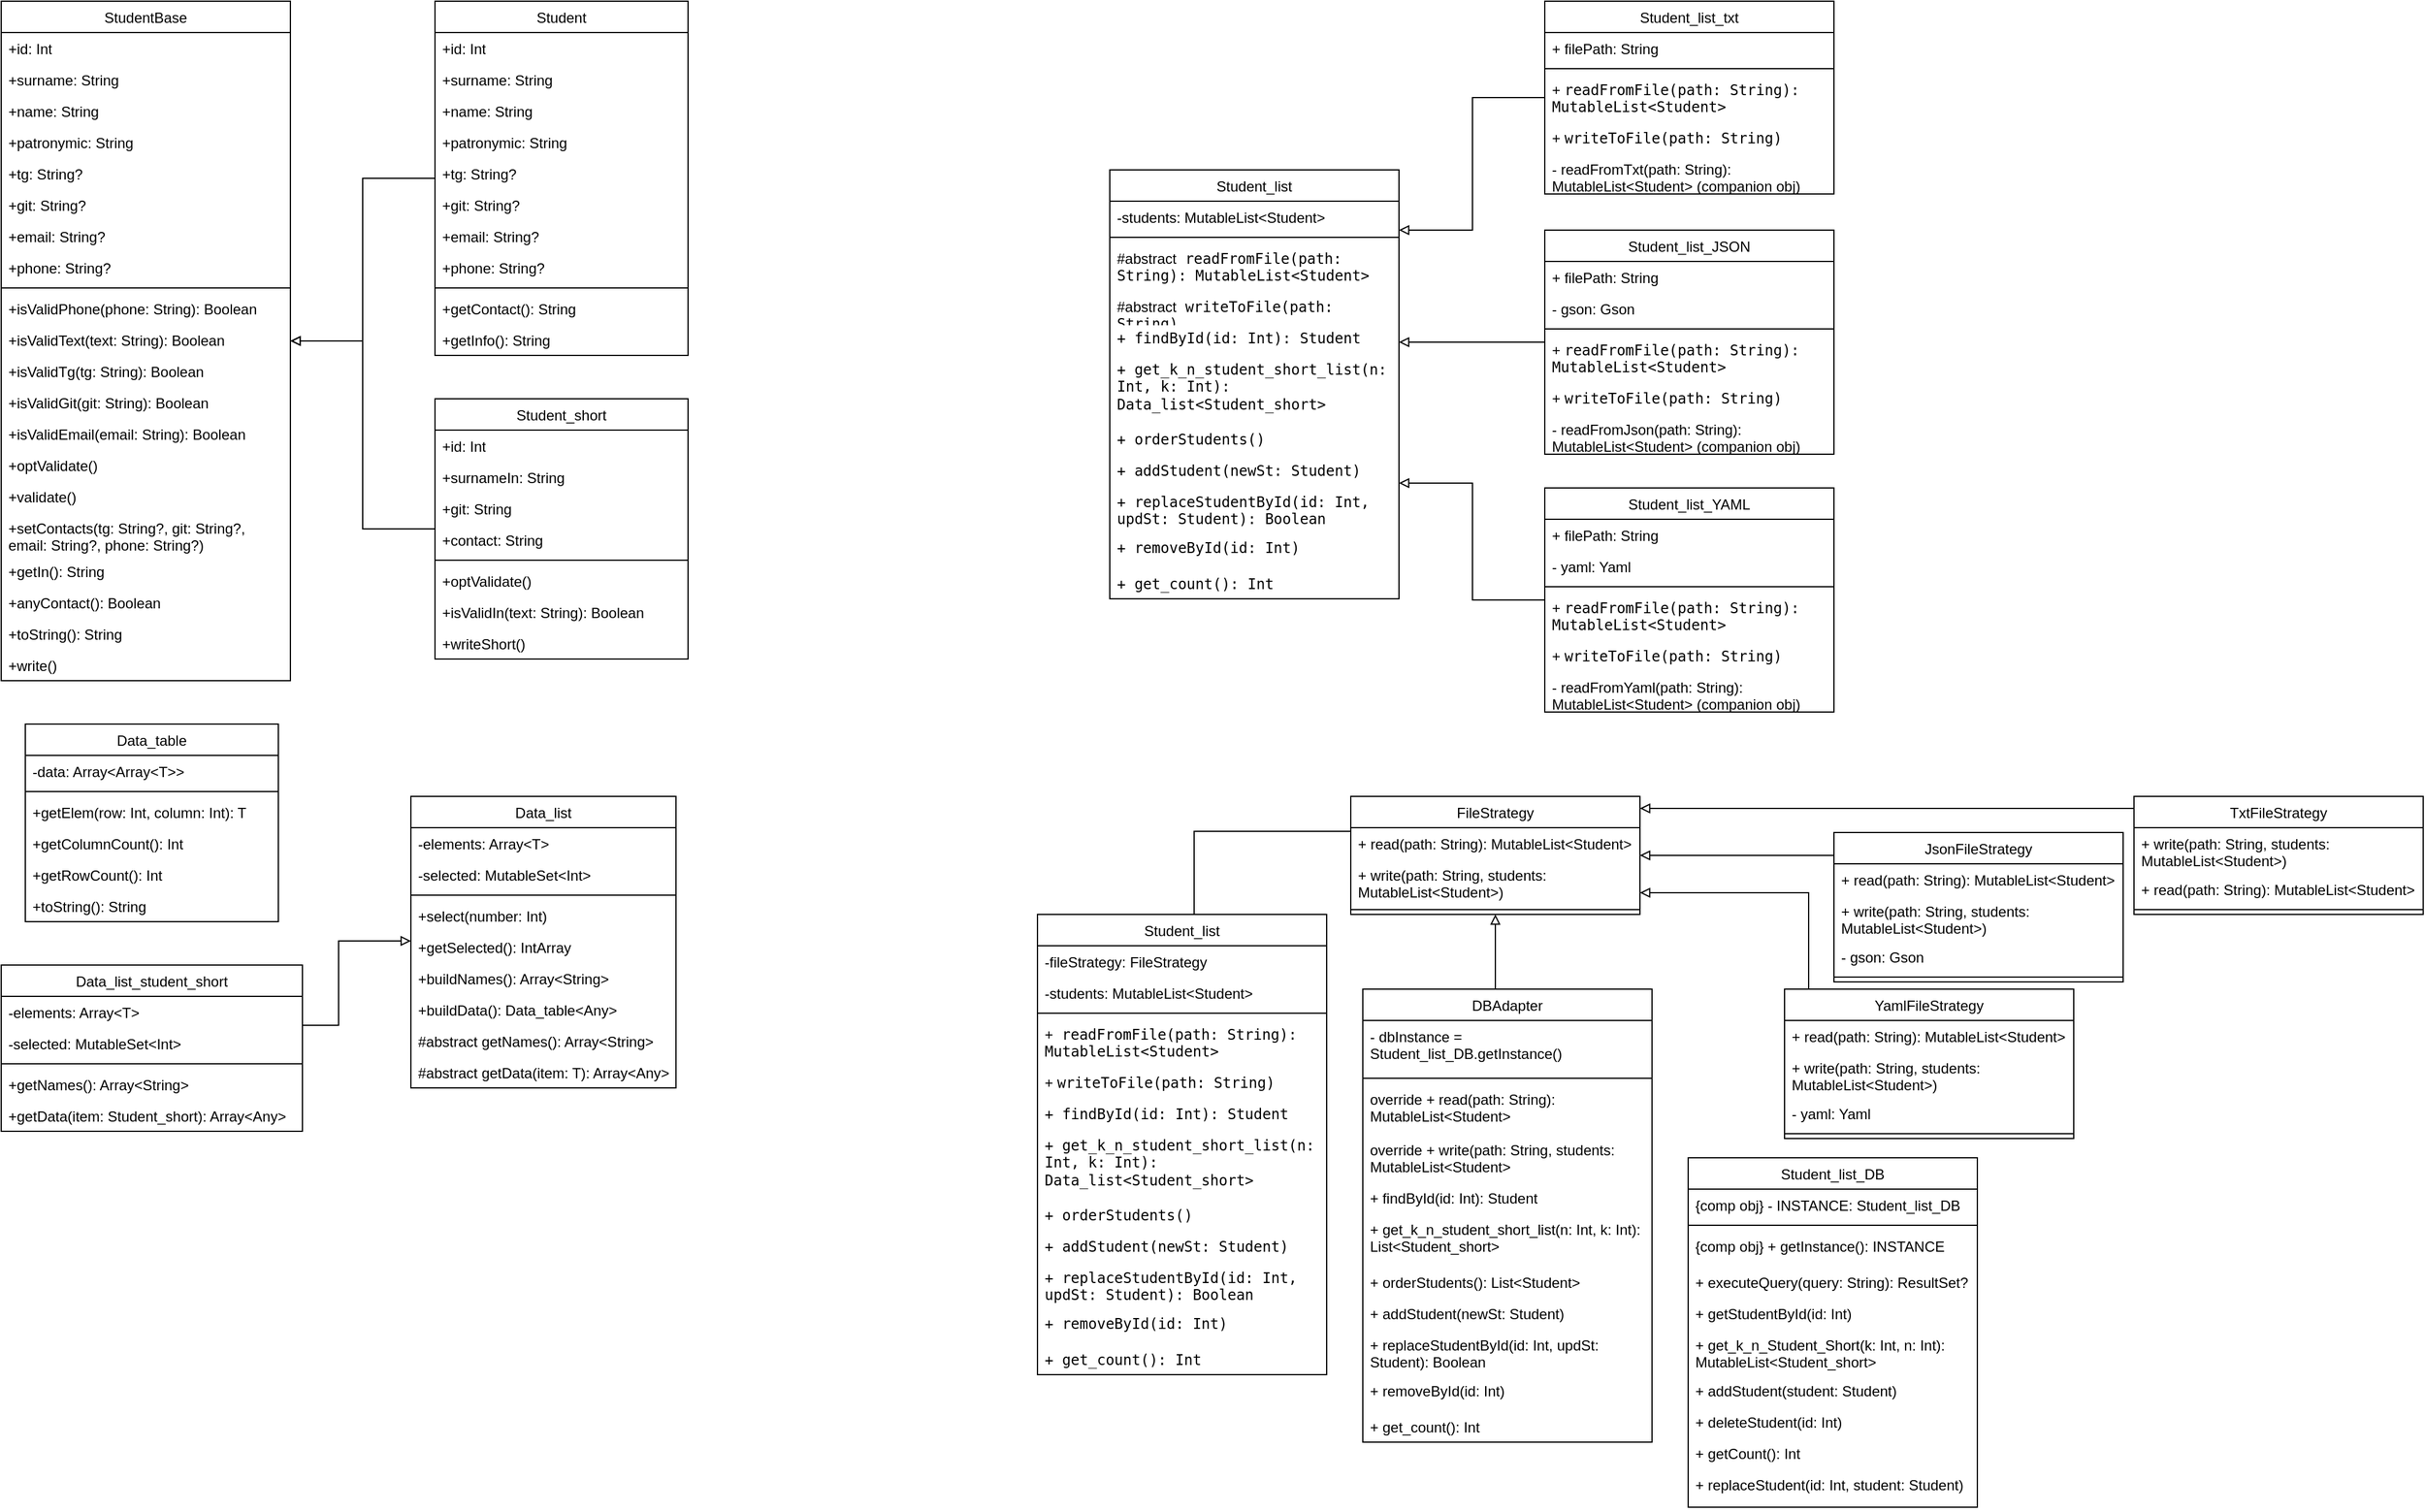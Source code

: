 <?xml version="1.0" encoding="UTF-8"?>
<mxfile version="25.0.3">
  <diagram name="Страница — 1" id="mXfc7mX9J_T137BnNwb-">
    <mxGraphModel dx="2074" dy="790" grid="1" gridSize="10" guides="1" tooltips="1" connect="1" arrows="1" fold="1" page="0" pageScale="1" pageWidth="827" pageHeight="1169" math="0" shadow="0">
      <root>
        <mxCell id="0" />
        <mxCell id="1" parent="0" />
        <mxCell id="OMYQMFD3v74kMcFGxbSG-1" style="edgeStyle=orthogonalEdgeStyle;rounded=0;orthogonalLoop=1;jettySize=auto;html=1;endArrow=block;endFill=0;" parent="1" source="OMYQMFD3v74kMcFGxbSG-2" target="OMYQMFD3v74kMcFGxbSG-14" edge="1">
          <mxGeometry relative="1" as="geometry" />
        </mxCell>
        <mxCell id="OMYQMFD3v74kMcFGxbSG-2" value="&lt;span style=&quot;font-weight: 400;&quot;&gt;Student&lt;/span&gt;" style="swimlane;fontStyle=1;align=center;verticalAlign=top;childLayout=stackLayout;horizontal=1;startSize=26;horizontalStack=0;resizeParent=1;resizeParentMax=0;resizeLast=0;collapsible=1;marginBottom=0;whiteSpace=wrap;html=1;" parent="1" vertex="1">
          <mxGeometry x="370" y="10" width="210" height="294" as="geometry" />
        </mxCell>
        <mxCell id="OMYQMFD3v74kMcFGxbSG-3" value="+id: Int" style="text;strokeColor=none;fillColor=none;align=left;verticalAlign=top;spacingLeft=4;spacingRight=4;overflow=hidden;rotatable=0;points=[[0,0.5],[1,0.5]];portConstraint=eastwest;whiteSpace=wrap;html=1;" parent="OMYQMFD3v74kMcFGxbSG-2" vertex="1">
          <mxGeometry y="26" width="210" height="26" as="geometry" />
        </mxCell>
        <mxCell id="OMYQMFD3v74kMcFGxbSG-4" value="+surname: String" style="text;strokeColor=none;fillColor=none;align=left;verticalAlign=top;spacingLeft=4;spacingRight=4;overflow=hidden;rotatable=0;points=[[0,0.5],[1,0.5]];portConstraint=eastwest;whiteSpace=wrap;html=1;" parent="OMYQMFD3v74kMcFGxbSG-2" vertex="1">
          <mxGeometry y="52" width="210" height="26" as="geometry" />
        </mxCell>
        <mxCell id="OMYQMFD3v74kMcFGxbSG-5" value="+name: String" style="text;strokeColor=none;fillColor=none;align=left;verticalAlign=top;spacingLeft=4;spacingRight=4;overflow=hidden;rotatable=0;points=[[0,0.5],[1,0.5]];portConstraint=eastwest;whiteSpace=wrap;html=1;" parent="OMYQMFD3v74kMcFGxbSG-2" vertex="1">
          <mxGeometry y="78" width="210" height="26" as="geometry" />
        </mxCell>
        <mxCell id="OMYQMFD3v74kMcFGxbSG-6" value="+patronymic: String" style="text;strokeColor=none;fillColor=none;align=left;verticalAlign=top;spacingLeft=4;spacingRight=4;overflow=hidden;rotatable=0;points=[[0,0.5],[1,0.5]];portConstraint=eastwest;whiteSpace=wrap;html=1;" parent="OMYQMFD3v74kMcFGxbSG-2" vertex="1">
          <mxGeometry y="104" width="210" height="26" as="geometry" />
        </mxCell>
        <mxCell id="OMYQMFD3v74kMcFGxbSG-7" value="+tg: String?" style="text;strokeColor=none;fillColor=none;align=left;verticalAlign=top;spacingLeft=4;spacingRight=4;overflow=hidden;rotatable=0;points=[[0,0.5],[1,0.5]];portConstraint=eastwest;whiteSpace=wrap;html=1;" parent="OMYQMFD3v74kMcFGxbSG-2" vertex="1">
          <mxGeometry y="130" width="210" height="26" as="geometry" />
        </mxCell>
        <mxCell id="OMYQMFD3v74kMcFGxbSG-8" value="+git: String?" style="text;strokeColor=none;fillColor=none;align=left;verticalAlign=top;spacingLeft=4;spacingRight=4;overflow=hidden;rotatable=0;points=[[0,0.5],[1,0.5]];portConstraint=eastwest;whiteSpace=wrap;html=1;" parent="OMYQMFD3v74kMcFGxbSG-2" vertex="1">
          <mxGeometry y="156" width="210" height="26" as="geometry" />
        </mxCell>
        <mxCell id="OMYQMFD3v74kMcFGxbSG-9" value="+email: String?" style="text;strokeColor=none;fillColor=none;align=left;verticalAlign=top;spacingLeft=4;spacingRight=4;overflow=hidden;rotatable=0;points=[[0,0.5],[1,0.5]];portConstraint=eastwest;whiteSpace=wrap;html=1;" parent="OMYQMFD3v74kMcFGxbSG-2" vertex="1">
          <mxGeometry y="182" width="210" height="26" as="geometry" />
        </mxCell>
        <mxCell id="OMYQMFD3v74kMcFGxbSG-10" value="+phone: String?" style="text;strokeColor=none;fillColor=none;align=left;verticalAlign=top;spacingLeft=4;spacingRight=4;overflow=hidden;rotatable=0;points=[[0,0.5],[1,0.5]];portConstraint=eastwest;whiteSpace=wrap;html=1;" parent="OMYQMFD3v74kMcFGxbSG-2" vertex="1">
          <mxGeometry y="208" width="210" height="26" as="geometry" />
        </mxCell>
        <mxCell id="OMYQMFD3v74kMcFGxbSG-11" value="" style="line;strokeWidth=1;fillColor=none;align=left;verticalAlign=middle;spacingTop=-1;spacingLeft=3;spacingRight=3;rotatable=0;labelPosition=right;points=[];portConstraint=eastwest;strokeColor=inherit;" parent="OMYQMFD3v74kMcFGxbSG-2" vertex="1">
          <mxGeometry y="234" width="210" height="8" as="geometry" />
        </mxCell>
        <mxCell id="OMYQMFD3v74kMcFGxbSG-12" value="&lt;div&gt;+getContact(): String&lt;br&gt;&lt;/div&gt;" style="text;strokeColor=none;fillColor=none;align=left;verticalAlign=top;spacingLeft=4;spacingRight=4;overflow=hidden;rotatable=0;points=[[0,0.5],[1,0.5]];portConstraint=eastwest;whiteSpace=wrap;html=1;" parent="OMYQMFD3v74kMcFGxbSG-2" vertex="1">
          <mxGeometry y="242" width="210" height="26" as="geometry" />
        </mxCell>
        <mxCell id="OMYQMFD3v74kMcFGxbSG-13" value="+getInfo(): String" style="text;strokeColor=none;fillColor=none;align=left;verticalAlign=top;spacingLeft=4;spacingRight=4;overflow=hidden;rotatable=0;points=[[0,0.5],[1,0.5]];portConstraint=eastwest;whiteSpace=wrap;html=1;" parent="OMYQMFD3v74kMcFGxbSG-2" vertex="1">
          <mxGeometry y="268" width="210" height="26" as="geometry" />
        </mxCell>
        <mxCell id="OMYQMFD3v74kMcFGxbSG-14" value="&lt;span style=&quot;font-weight: 400;&quot;&gt;StudentBase&lt;/span&gt;" style="swimlane;fontStyle=1;align=center;verticalAlign=top;childLayout=stackLayout;horizontal=1;startSize=26;horizontalStack=0;resizeParent=1;resizeParentMax=0;resizeLast=0;collapsible=1;marginBottom=0;whiteSpace=wrap;html=1;" parent="1" vertex="1">
          <mxGeometry x="10" y="10" width="240" height="564" as="geometry" />
        </mxCell>
        <mxCell id="OMYQMFD3v74kMcFGxbSG-15" value="+id: Int" style="text;strokeColor=none;fillColor=none;align=left;verticalAlign=top;spacingLeft=4;spacingRight=4;overflow=hidden;rotatable=0;points=[[0,0.5],[1,0.5]];portConstraint=eastwest;whiteSpace=wrap;html=1;" parent="OMYQMFD3v74kMcFGxbSG-14" vertex="1">
          <mxGeometry y="26" width="240" height="26" as="geometry" />
        </mxCell>
        <mxCell id="OMYQMFD3v74kMcFGxbSG-16" value="+surname: String" style="text;strokeColor=none;fillColor=none;align=left;verticalAlign=top;spacingLeft=4;spacingRight=4;overflow=hidden;rotatable=0;points=[[0,0.5],[1,0.5]];portConstraint=eastwest;whiteSpace=wrap;html=1;" parent="OMYQMFD3v74kMcFGxbSG-14" vertex="1">
          <mxGeometry y="52" width="240" height="26" as="geometry" />
        </mxCell>
        <mxCell id="OMYQMFD3v74kMcFGxbSG-17" value="+name: String" style="text;strokeColor=none;fillColor=none;align=left;verticalAlign=top;spacingLeft=4;spacingRight=4;overflow=hidden;rotatable=0;points=[[0,0.5],[1,0.5]];portConstraint=eastwest;whiteSpace=wrap;html=1;" parent="OMYQMFD3v74kMcFGxbSG-14" vertex="1">
          <mxGeometry y="78" width="240" height="26" as="geometry" />
        </mxCell>
        <mxCell id="OMYQMFD3v74kMcFGxbSG-18" value="+patronymic: String" style="text;strokeColor=none;fillColor=none;align=left;verticalAlign=top;spacingLeft=4;spacingRight=4;overflow=hidden;rotatable=0;points=[[0,0.5],[1,0.5]];portConstraint=eastwest;whiteSpace=wrap;html=1;" parent="OMYQMFD3v74kMcFGxbSG-14" vertex="1">
          <mxGeometry y="104" width="240" height="26" as="geometry" />
        </mxCell>
        <mxCell id="OMYQMFD3v74kMcFGxbSG-19" value="+tg: String?" style="text;strokeColor=none;fillColor=none;align=left;verticalAlign=top;spacingLeft=4;spacingRight=4;overflow=hidden;rotatable=0;points=[[0,0.5],[1,0.5]];portConstraint=eastwest;whiteSpace=wrap;html=1;" parent="OMYQMFD3v74kMcFGxbSG-14" vertex="1">
          <mxGeometry y="130" width="240" height="26" as="geometry" />
        </mxCell>
        <mxCell id="OMYQMFD3v74kMcFGxbSG-20" value="+git: String?" style="text;strokeColor=none;fillColor=none;align=left;verticalAlign=top;spacingLeft=4;spacingRight=4;overflow=hidden;rotatable=0;points=[[0,0.5],[1,0.5]];portConstraint=eastwest;whiteSpace=wrap;html=1;" parent="OMYQMFD3v74kMcFGxbSG-14" vertex="1">
          <mxGeometry y="156" width="240" height="26" as="geometry" />
        </mxCell>
        <mxCell id="OMYQMFD3v74kMcFGxbSG-21" value="+email: String?" style="text;strokeColor=none;fillColor=none;align=left;verticalAlign=top;spacingLeft=4;spacingRight=4;overflow=hidden;rotatable=0;points=[[0,0.5],[1,0.5]];portConstraint=eastwest;whiteSpace=wrap;html=1;" parent="OMYQMFD3v74kMcFGxbSG-14" vertex="1">
          <mxGeometry y="182" width="240" height="26" as="geometry" />
        </mxCell>
        <mxCell id="OMYQMFD3v74kMcFGxbSG-22" value="+phone: String?" style="text;strokeColor=none;fillColor=none;align=left;verticalAlign=top;spacingLeft=4;spacingRight=4;overflow=hidden;rotatable=0;points=[[0,0.5],[1,0.5]];portConstraint=eastwest;whiteSpace=wrap;html=1;" parent="OMYQMFD3v74kMcFGxbSG-14" vertex="1">
          <mxGeometry y="208" width="240" height="26" as="geometry" />
        </mxCell>
        <mxCell id="OMYQMFD3v74kMcFGxbSG-23" value="" style="line;strokeWidth=1;fillColor=none;align=left;verticalAlign=middle;spacingTop=-1;spacingLeft=3;spacingRight=3;rotatable=0;labelPosition=right;points=[];portConstraint=eastwest;strokeColor=inherit;" parent="OMYQMFD3v74kMcFGxbSG-14" vertex="1">
          <mxGeometry y="234" width="240" height="8" as="geometry" />
        </mxCell>
        <mxCell id="OMYQMFD3v74kMcFGxbSG-24" value="&lt;div&gt;+isValidPhone(phone: String): Boolean&lt;br&gt;&lt;/div&gt;" style="text;strokeColor=none;fillColor=none;align=left;verticalAlign=top;spacingLeft=4;spacingRight=4;overflow=hidden;rotatable=0;points=[[0,0.5],[1,0.5]];portConstraint=eastwest;whiteSpace=wrap;html=1;" parent="OMYQMFD3v74kMcFGxbSG-14" vertex="1">
          <mxGeometry y="242" width="240" height="26" as="geometry" />
        </mxCell>
        <mxCell id="OMYQMFD3v74kMcFGxbSG-25" value="+isValidText(text: String): Boolean" style="text;strokeColor=none;fillColor=none;align=left;verticalAlign=top;spacingLeft=4;spacingRight=4;overflow=hidden;rotatable=0;points=[[0,0.5],[1,0.5]];portConstraint=eastwest;whiteSpace=wrap;html=1;" parent="OMYQMFD3v74kMcFGxbSG-14" vertex="1">
          <mxGeometry y="268" width="240" height="26" as="geometry" />
        </mxCell>
        <mxCell id="OMYQMFD3v74kMcFGxbSG-26" value="+isValidTg(tg: String): Boolean" style="text;strokeColor=none;fillColor=none;align=left;verticalAlign=top;spacingLeft=4;spacingRight=4;overflow=hidden;rotatable=0;points=[[0,0.5],[1,0.5]];portConstraint=eastwest;whiteSpace=wrap;html=1;" parent="OMYQMFD3v74kMcFGxbSG-14" vertex="1">
          <mxGeometry y="294" width="240" height="26" as="geometry" />
        </mxCell>
        <mxCell id="OMYQMFD3v74kMcFGxbSG-27" value="+isValidGit(git: String): Boolean" style="text;strokeColor=none;fillColor=none;align=left;verticalAlign=top;spacingLeft=4;spacingRight=4;overflow=hidden;rotatable=0;points=[[0,0.5],[1,0.5]];portConstraint=eastwest;whiteSpace=wrap;html=1;" parent="OMYQMFD3v74kMcFGxbSG-14" vertex="1">
          <mxGeometry y="320" width="240" height="26" as="geometry" />
        </mxCell>
        <mxCell id="OMYQMFD3v74kMcFGxbSG-28" value="+isValidEmail(email: String): Boolean" style="text;strokeColor=none;fillColor=none;align=left;verticalAlign=top;spacingLeft=4;spacingRight=4;overflow=hidden;rotatable=0;points=[[0,0.5],[1,0.5]];portConstraint=eastwest;whiteSpace=wrap;html=1;" parent="OMYQMFD3v74kMcFGxbSG-14" vertex="1">
          <mxGeometry y="346" width="240" height="26" as="geometry" />
        </mxCell>
        <mxCell id="OMYQMFD3v74kMcFGxbSG-29" value="+optValidate()" style="text;strokeColor=none;fillColor=none;align=left;verticalAlign=top;spacingLeft=4;spacingRight=4;overflow=hidden;rotatable=0;points=[[0,0.5],[1,0.5]];portConstraint=eastwest;whiteSpace=wrap;html=1;" parent="OMYQMFD3v74kMcFGxbSG-14" vertex="1">
          <mxGeometry y="372" width="240" height="26" as="geometry" />
        </mxCell>
        <mxCell id="OMYQMFD3v74kMcFGxbSG-30" value="+validate()" style="text;strokeColor=none;fillColor=none;align=left;verticalAlign=top;spacingLeft=4;spacingRight=4;overflow=hidden;rotatable=0;points=[[0,0.5],[1,0.5]];portConstraint=eastwest;whiteSpace=wrap;html=1;" parent="OMYQMFD3v74kMcFGxbSG-14" vertex="1">
          <mxGeometry y="398" width="240" height="26" as="geometry" />
        </mxCell>
        <mxCell id="OMYQMFD3v74kMcFGxbSG-31" value="+setContacts(tg: String?, git: String?, email: String?, phone: String?)" style="text;strokeColor=none;fillColor=none;align=left;verticalAlign=top;spacingLeft=4;spacingRight=4;overflow=hidden;rotatable=0;points=[[0,0.5],[1,0.5]];portConstraint=eastwest;whiteSpace=wrap;html=1;" parent="OMYQMFD3v74kMcFGxbSG-14" vertex="1">
          <mxGeometry y="424" width="240" height="36" as="geometry" />
        </mxCell>
        <mxCell id="OMYQMFD3v74kMcFGxbSG-32" value="+getIn(): String" style="text;strokeColor=none;fillColor=none;align=left;verticalAlign=top;spacingLeft=4;spacingRight=4;overflow=hidden;rotatable=0;points=[[0,0.5],[1,0.5]];portConstraint=eastwest;whiteSpace=wrap;html=1;" parent="OMYQMFD3v74kMcFGxbSG-14" vertex="1">
          <mxGeometry y="460" width="240" height="26" as="geometry" />
        </mxCell>
        <mxCell id="OMYQMFD3v74kMcFGxbSG-33" value="+anyContact(): Boolean" style="text;strokeColor=none;fillColor=none;align=left;verticalAlign=top;spacingLeft=4;spacingRight=4;overflow=hidden;rotatable=0;points=[[0,0.5],[1,0.5]];portConstraint=eastwest;whiteSpace=wrap;html=1;" parent="OMYQMFD3v74kMcFGxbSG-14" vertex="1">
          <mxGeometry y="486" width="240" height="26" as="geometry" />
        </mxCell>
        <mxCell id="OMYQMFD3v74kMcFGxbSG-34" value="+toString(): String" style="text;strokeColor=none;fillColor=none;align=left;verticalAlign=top;spacingLeft=4;spacingRight=4;overflow=hidden;rotatable=0;points=[[0,0.5],[1,0.5]];portConstraint=eastwest;whiteSpace=wrap;html=1;" parent="OMYQMFD3v74kMcFGxbSG-14" vertex="1">
          <mxGeometry y="512" width="240" height="26" as="geometry" />
        </mxCell>
        <mxCell id="OMYQMFD3v74kMcFGxbSG-35" value="+write()&amp;nbsp;" style="text;strokeColor=none;fillColor=none;align=left;verticalAlign=top;spacingLeft=4;spacingRight=4;overflow=hidden;rotatable=0;points=[[0,0.5],[1,0.5]];portConstraint=eastwest;whiteSpace=wrap;html=1;" parent="OMYQMFD3v74kMcFGxbSG-14" vertex="1">
          <mxGeometry y="538" width="240" height="26" as="geometry" />
        </mxCell>
        <mxCell id="OMYQMFD3v74kMcFGxbSG-36" style="edgeStyle=orthogonalEdgeStyle;rounded=0;orthogonalLoop=1;jettySize=auto;html=1;endArrow=block;endFill=0;" parent="1" source="OMYQMFD3v74kMcFGxbSG-37" target="OMYQMFD3v74kMcFGxbSG-14" edge="1">
          <mxGeometry relative="1" as="geometry" />
        </mxCell>
        <mxCell id="OMYQMFD3v74kMcFGxbSG-37" value="&lt;span style=&quot;font-weight: 400;&quot;&gt;Student_short&lt;/span&gt;" style="swimlane;fontStyle=1;align=center;verticalAlign=top;childLayout=stackLayout;horizontal=1;startSize=26;horizontalStack=0;resizeParent=1;resizeParentMax=0;resizeLast=0;collapsible=1;marginBottom=0;whiteSpace=wrap;html=1;" parent="1" vertex="1">
          <mxGeometry x="370" y="340" width="210" height="216" as="geometry" />
        </mxCell>
        <mxCell id="OMYQMFD3v74kMcFGxbSG-38" value="+id: Int" style="text;strokeColor=none;fillColor=none;align=left;verticalAlign=top;spacingLeft=4;spacingRight=4;overflow=hidden;rotatable=0;points=[[0,0.5],[1,0.5]];portConstraint=eastwest;whiteSpace=wrap;html=1;" parent="OMYQMFD3v74kMcFGxbSG-37" vertex="1">
          <mxGeometry y="26" width="210" height="26" as="geometry" />
        </mxCell>
        <mxCell id="OMYQMFD3v74kMcFGxbSG-39" value="+surnameIn: String" style="text;strokeColor=none;fillColor=none;align=left;verticalAlign=top;spacingLeft=4;spacingRight=4;overflow=hidden;rotatable=0;points=[[0,0.5],[1,0.5]];portConstraint=eastwest;whiteSpace=wrap;html=1;" parent="OMYQMFD3v74kMcFGxbSG-37" vertex="1">
          <mxGeometry y="52" width="210" height="26" as="geometry" />
        </mxCell>
        <mxCell id="OMYQMFD3v74kMcFGxbSG-40" value="+git: String" style="text;strokeColor=none;fillColor=none;align=left;verticalAlign=top;spacingLeft=4;spacingRight=4;overflow=hidden;rotatable=0;points=[[0,0.5],[1,0.5]];portConstraint=eastwest;whiteSpace=wrap;html=1;" parent="OMYQMFD3v74kMcFGxbSG-37" vertex="1">
          <mxGeometry y="78" width="210" height="26" as="geometry" />
        </mxCell>
        <mxCell id="OMYQMFD3v74kMcFGxbSG-41" value="+contact: String" style="text;strokeColor=none;fillColor=none;align=left;verticalAlign=top;spacingLeft=4;spacingRight=4;overflow=hidden;rotatable=0;points=[[0,0.5],[1,0.5]];portConstraint=eastwest;whiteSpace=wrap;html=1;" parent="OMYQMFD3v74kMcFGxbSG-37" vertex="1">
          <mxGeometry y="104" width="210" height="26" as="geometry" />
        </mxCell>
        <mxCell id="OMYQMFD3v74kMcFGxbSG-42" value="" style="line;strokeWidth=1;fillColor=none;align=left;verticalAlign=middle;spacingTop=-1;spacingLeft=3;spacingRight=3;rotatable=0;labelPosition=right;points=[];portConstraint=eastwest;strokeColor=inherit;" parent="OMYQMFD3v74kMcFGxbSG-37" vertex="1">
          <mxGeometry y="130" width="210" height="8" as="geometry" />
        </mxCell>
        <mxCell id="OMYQMFD3v74kMcFGxbSG-43" value="&lt;div&gt;+optValidate()&lt;br&gt;&lt;/div&gt;" style="text;strokeColor=none;fillColor=none;align=left;verticalAlign=top;spacingLeft=4;spacingRight=4;overflow=hidden;rotatable=0;points=[[0,0.5],[1,0.5]];portConstraint=eastwest;whiteSpace=wrap;html=1;" parent="OMYQMFD3v74kMcFGxbSG-37" vertex="1">
          <mxGeometry y="138" width="210" height="26" as="geometry" />
        </mxCell>
        <mxCell id="OMYQMFD3v74kMcFGxbSG-44" value="+isValidIn(text: String): Boolean" style="text;strokeColor=none;fillColor=none;align=left;verticalAlign=top;spacingLeft=4;spacingRight=4;overflow=hidden;rotatable=0;points=[[0,0.5],[1,0.5]];portConstraint=eastwest;whiteSpace=wrap;html=1;" parent="OMYQMFD3v74kMcFGxbSG-37" vertex="1">
          <mxGeometry y="164" width="210" height="26" as="geometry" />
        </mxCell>
        <mxCell id="OMYQMFD3v74kMcFGxbSG-45" value="+writeShort()" style="text;strokeColor=none;fillColor=none;align=left;verticalAlign=top;spacingLeft=4;spacingRight=4;overflow=hidden;rotatable=0;points=[[0,0.5],[1,0.5]];portConstraint=eastwest;whiteSpace=wrap;html=1;" parent="OMYQMFD3v74kMcFGxbSG-37" vertex="1">
          <mxGeometry y="190" width="210" height="26" as="geometry" />
        </mxCell>
        <mxCell id="OMYQMFD3v74kMcFGxbSG-46" value="&lt;span style=&quot;font-weight: 400;&quot;&gt;Data_table&lt;/span&gt;" style="swimlane;fontStyle=1;align=center;verticalAlign=top;childLayout=stackLayout;horizontal=1;startSize=26;horizontalStack=0;resizeParent=1;resizeParentMax=0;resizeLast=0;collapsible=1;marginBottom=0;whiteSpace=wrap;html=1;" parent="1" vertex="1">
          <mxGeometry x="30" y="610" width="210" height="164" as="geometry" />
        </mxCell>
        <mxCell id="OMYQMFD3v74kMcFGxbSG-47" value="-data: Array&amp;lt;Array&amp;lt;T&amp;gt;&amp;gt;" style="text;strokeColor=none;fillColor=none;align=left;verticalAlign=top;spacingLeft=4;spacingRight=4;overflow=hidden;rotatable=0;points=[[0,0.5],[1,0.5]];portConstraint=eastwest;whiteSpace=wrap;html=1;" parent="OMYQMFD3v74kMcFGxbSG-46" vertex="1">
          <mxGeometry y="26" width="210" height="26" as="geometry" />
        </mxCell>
        <mxCell id="OMYQMFD3v74kMcFGxbSG-48" value="" style="line;strokeWidth=1;fillColor=none;align=left;verticalAlign=middle;spacingTop=-1;spacingLeft=3;spacingRight=3;rotatable=0;labelPosition=right;points=[];portConstraint=eastwest;strokeColor=inherit;" parent="OMYQMFD3v74kMcFGxbSG-46" vertex="1">
          <mxGeometry y="52" width="210" height="8" as="geometry" />
        </mxCell>
        <mxCell id="OMYQMFD3v74kMcFGxbSG-49" value="&lt;div&gt;+getElem(row: Int, column: Int): T&lt;br&gt;&lt;/div&gt;" style="text;strokeColor=none;fillColor=none;align=left;verticalAlign=top;spacingLeft=4;spacingRight=4;overflow=hidden;rotatable=0;points=[[0,0.5],[1,0.5]];portConstraint=eastwest;whiteSpace=wrap;html=1;" parent="OMYQMFD3v74kMcFGxbSG-46" vertex="1">
          <mxGeometry y="60" width="210" height="26" as="geometry" />
        </mxCell>
        <mxCell id="OMYQMFD3v74kMcFGxbSG-50" value="+getColumnCount(): Int" style="text;strokeColor=none;fillColor=none;align=left;verticalAlign=top;spacingLeft=4;spacingRight=4;overflow=hidden;rotatable=0;points=[[0,0.5],[1,0.5]];portConstraint=eastwest;whiteSpace=wrap;html=1;" parent="OMYQMFD3v74kMcFGxbSG-46" vertex="1">
          <mxGeometry y="86" width="210" height="26" as="geometry" />
        </mxCell>
        <mxCell id="OMYQMFD3v74kMcFGxbSG-51" value="+getRowCount(): Int" style="text;strokeColor=none;fillColor=none;align=left;verticalAlign=top;spacingLeft=4;spacingRight=4;overflow=hidden;rotatable=0;points=[[0,0.5],[1,0.5]];portConstraint=eastwest;whiteSpace=wrap;html=1;" parent="OMYQMFD3v74kMcFGxbSG-46" vertex="1">
          <mxGeometry y="112" width="210" height="26" as="geometry" />
        </mxCell>
        <mxCell id="OMYQMFD3v74kMcFGxbSG-52" value="+toString(): String" style="text;strokeColor=none;fillColor=none;align=left;verticalAlign=top;spacingLeft=4;spacingRight=4;overflow=hidden;rotatable=0;points=[[0,0.5],[1,0.5]];portConstraint=eastwest;whiteSpace=wrap;html=1;" parent="OMYQMFD3v74kMcFGxbSG-46" vertex="1">
          <mxGeometry y="138" width="210" height="26" as="geometry" />
        </mxCell>
        <mxCell id="OMYQMFD3v74kMcFGxbSG-53" value="&lt;span style=&quot;font-weight: 400;&quot;&gt;Data_list&lt;/span&gt;" style="swimlane;fontStyle=1;align=center;verticalAlign=top;childLayout=stackLayout;horizontal=1;startSize=26;horizontalStack=0;resizeParent=1;resizeParentMax=0;resizeLast=0;collapsible=1;marginBottom=0;whiteSpace=wrap;html=1;" parent="1" vertex="1">
          <mxGeometry x="350" y="670" width="220" height="242" as="geometry" />
        </mxCell>
        <mxCell id="OMYQMFD3v74kMcFGxbSG-54" value="-elements: Array&amp;lt;T&amp;gt;&amp;nbsp;" style="text;strokeColor=none;fillColor=none;align=left;verticalAlign=top;spacingLeft=4;spacingRight=4;overflow=hidden;rotatable=0;points=[[0,0.5],[1,0.5]];portConstraint=eastwest;whiteSpace=wrap;html=1;" parent="OMYQMFD3v74kMcFGxbSG-53" vertex="1">
          <mxGeometry y="26" width="220" height="26" as="geometry" />
        </mxCell>
        <mxCell id="OMYQMFD3v74kMcFGxbSG-55" value="-selected: MutableSet&amp;lt;Int&amp;gt;" style="text;strokeColor=none;fillColor=none;align=left;verticalAlign=top;spacingLeft=4;spacingRight=4;overflow=hidden;rotatable=0;points=[[0,0.5],[1,0.5]];portConstraint=eastwest;whiteSpace=wrap;html=1;" parent="OMYQMFD3v74kMcFGxbSG-53" vertex="1">
          <mxGeometry y="52" width="220" height="26" as="geometry" />
        </mxCell>
        <mxCell id="OMYQMFD3v74kMcFGxbSG-56" value="" style="line;strokeWidth=1;fillColor=none;align=left;verticalAlign=middle;spacingTop=-1;spacingLeft=3;spacingRight=3;rotatable=0;labelPosition=right;points=[];portConstraint=eastwest;strokeColor=inherit;" parent="OMYQMFD3v74kMcFGxbSG-53" vertex="1">
          <mxGeometry y="78" width="220" height="8" as="geometry" />
        </mxCell>
        <mxCell id="OMYQMFD3v74kMcFGxbSG-57" value="&lt;div&gt;+select(number: Int)&lt;br&gt;&lt;/div&gt;" style="text;strokeColor=none;fillColor=none;align=left;verticalAlign=top;spacingLeft=4;spacingRight=4;overflow=hidden;rotatable=0;points=[[0,0.5],[1,0.5]];portConstraint=eastwest;whiteSpace=wrap;html=1;" parent="OMYQMFD3v74kMcFGxbSG-53" vertex="1">
          <mxGeometry y="86" width="220" height="26" as="geometry" />
        </mxCell>
        <mxCell id="OMYQMFD3v74kMcFGxbSG-58" value="+getSelected(): IntArray" style="text;strokeColor=none;fillColor=none;align=left;verticalAlign=top;spacingLeft=4;spacingRight=4;overflow=hidden;rotatable=0;points=[[0,0.5],[1,0.5]];portConstraint=eastwest;whiteSpace=wrap;html=1;" parent="OMYQMFD3v74kMcFGxbSG-53" vertex="1">
          <mxGeometry y="112" width="220" height="26" as="geometry" />
        </mxCell>
        <mxCell id="OMYQMFD3v74kMcFGxbSG-59" value="+buildNames(): Array&amp;lt;String&amp;gt;" style="text;strokeColor=none;fillColor=none;align=left;verticalAlign=top;spacingLeft=4;spacingRight=4;overflow=hidden;rotatable=0;points=[[0,0.5],[1,0.5]];portConstraint=eastwest;whiteSpace=wrap;html=1;" parent="OMYQMFD3v74kMcFGxbSG-53" vertex="1">
          <mxGeometry y="138" width="220" height="26" as="geometry" />
        </mxCell>
        <mxCell id="OMYQMFD3v74kMcFGxbSG-60" value="+buildData(): Data_table&amp;lt;Any&amp;gt;" style="text;strokeColor=none;fillColor=none;align=left;verticalAlign=top;spacingLeft=4;spacingRight=4;overflow=hidden;rotatable=0;points=[[0,0.5],[1,0.5]];portConstraint=eastwest;whiteSpace=wrap;html=1;" parent="OMYQMFD3v74kMcFGxbSG-53" vertex="1">
          <mxGeometry y="164" width="220" height="26" as="geometry" />
        </mxCell>
        <mxCell id="OMYQMFD3v74kMcFGxbSG-61" value="#abstract getNames(): Array&amp;lt;String&amp;gt;" style="text;strokeColor=none;fillColor=none;align=left;verticalAlign=top;spacingLeft=4;spacingRight=4;overflow=hidden;rotatable=0;points=[[0,0.5],[1,0.5]];portConstraint=eastwest;whiteSpace=wrap;html=1;" parent="OMYQMFD3v74kMcFGxbSG-53" vertex="1">
          <mxGeometry y="190" width="220" height="26" as="geometry" />
        </mxCell>
        <mxCell id="OMYQMFD3v74kMcFGxbSG-62" value="#abstract getData(item: T): Array&amp;lt;Any&amp;gt;" style="text;strokeColor=none;fillColor=none;align=left;verticalAlign=top;spacingLeft=4;spacingRight=4;overflow=hidden;rotatable=0;points=[[0,0.5],[1,0.5]];portConstraint=eastwest;whiteSpace=wrap;html=1;" parent="OMYQMFD3v74kMcFGxbSG-53" vertex="1">
          <mxGeometry y="216" width="220" height="26" as="geometry" />
        </mxCell>
        <mxCell id="OMYQMFD3v74kMcFGxbSG-63" style="edgeStyle=orthogonalEdgeStyle;rounded=0;orthogonalLoop=1;jettySize=auto;html=1;endArrow=block;endFill=0;" parent="1" source="OMYQMFD3v74kMcFGxbSG-64" target="OMYQMFD3v74kMcFGxbSG-53" edge="1">
          <mxGeometry relative="1" as="geometry">
            <mxPoint x="290" y="930" as="sourcePoint" />
            <mxPoint x="330" y="790" as="targetPoint" />
            <Array as="points">
              <mxPoint x="290" y="860" />
              <mxPoint x="290" y="790" />
            </Array>
          </mxGeometry>
        </mxCell>
        <mxCell id="OMYQMFD3v74kMcFGxbSG-64" value="&lt;span style=&quot;font-weight: 400;&quot;&gt;Data_list_student_short&lt;/span&gt;" style="swimlane;fontStyle=1;align=center;verticalAlign=top;childLayout=stackLayout;horizontal=1;startSize=26;horizontalStack=0;resizeParent=1;resizeParentMax=0;resizeLast=0;collapsible=1;marginBottom=0;whiteSpace=wrap;html=1;" parent="1" vertex="1">
          <mxGeometry x="10" y="810" width="250" height="138" as="geometry" />
        </mxCell>
        <mxCell id="OMYQMFD3v74kMcFGxbSG-65" value="-elements: Array&amp;lt;T&amp;gt;&amp;nbsp;" style="text;strokeColor=none;fillColor=none;align=left;verticalAlign=top;spacingLeft=4;spacingRight=4;overflow=hidden;rotatable=0;points=[[0,0.5],[1,0.5]];portConstraint=eastwest;whiteSpace=wrap;html=1;" parent="OMYQMFD3v74kMcFGxbSG-64" vertex="1">
          <mxGeometry y="26" width="250" height="26" as="geometry" />
        </mxCell>
        <mxCell id="OMYQMFD3v74kMcFGxbSG-66" value="-selected: MutableSet&amp;lt;Int&amp;gt;" style="text;strokeColor=none;fillColor=none;align=left;verticalAlign=top;spacingLeft=4;spacingRight=4;overflow=hidden;rotatable=0;points=[[0,0.5],[1,0.5]];portConstraint=eastwest;whiteSpace=wrap;html=1;" parent="OMYQMFD3v74kMcFGxbSG-64" vertex="1">
          <mxGeometry y="52" width="250" height="26" as="geometry" />
        </mxCell>
        <mxCell id="OMYQMFD3v74kMcFGxbSG-67" value="" style="line;strokeWidth=1;fillColor=none;align=left;verticalAlign=middle;spacingTop=-1;spacingLeft=3;spacingRight=3;rotatable=0;labelPosition=right;points=[];portConstraint=eastwest;strokeColor=inherit;" parent="OMYQMFD3v74kMcFGxbSG-64" vertex="1">
          <mxGeometry y="78" width="250" height="8" as="geometry" />
        </mxCell>
        <mxCell id="OMYQMFD3v74kMcFGxbSG-68" value="+getNames(): Array&amp;lt;String&amp;gt;" style="text;strokeColor=none;fillColor=none;align=left;verticalAlign=top;spacingLeft=4;spacingRight=4;overflow=hidden;rotatable=0;points=[[0,0.5],[1,0.5]];portConstraint=eastwest;whiteSpace=wrap;html=1;" parent="OMYQMFD3v74kMcFGxbSG-64" vertex="1">
          <mxGeometry y="86" width="250" height="26" as="geometry" />
        </mxCell>
        <mxCell id="OMYQMFD3v74kMcFGxbSG-69" value="+getData(item: Student_short): Array&amp;lt;Any&amp;gt;" style="text;strokeColor=none;fillColor=none;align=left;verticalAlign=top;spacingLeft=4;spacingRight=4;overflow=hidden;rotatable=0;points=[[0,0.5],[1,0.5]];portConstraint=eastwest;whiteSpace=wrap;html=1;" parent="OMYQMFD3v74kMcFGxbSG-64" vertex="1">
          <mxGeometry y="112" width="250" height="26" as="geometry" />
        </mxCell>
        <mxCell id="OMYQMFD3v74kMcFGxbSG-70" value="&lt;span style=&quot;font-weight: 400; font-size: 12px;&quot;&gt;Student_list&lt;/span&gt;" style="swimlane;fontStyle=1;align=center;verticalAlign=top;childLayout=stackLayout;horizontal=1;startSize=26;horizontalStack=0;resizeParent=1;resizeParentMax=0;resizeLast=0;collapsible=1;marginBottom=0;whiteSpace=wrap;html=1;fontSize=12;fontColor=#000000;labelBackgroundColor=none;" parent="1" vertex="1">
          <mxGeometry x="930" y="150" width="240" height="356" as="geometry" />
        </mxCell>
        <mxCell id="OMYQMFD3v74kMcFGxbSG-71" value="-students: MutableList&amp;lt;Student&amp;gt;" style="text;strokeColor=none;fillColor=none;align=left;verticalAlign=top;spacingLeft=4;spacingRight=4;overflow=hidden;rotatable=0;points=[[0,0.5],[1,0.5]];portConstraint=eastwest;whiteSpace=wrap;html=1;fontSize=12;fontColor=#000000;labelBackgroundColor=none;" parent="OMYQMFD3v74kMcFGxbSG-70" vertex="1">
          <mxGeometry y="26" width="240" height="26" as="geometry" />
        </mxCell>
        <mxCell id="OMYQMFD3v74kMcFGxbSG-72" value="" style="line;strokeWidth=1;fillColor=none;align=left;verticalAlign=middle;spacingTop=-1;spacingLeft=3;spacingRight=3;rotatable=0;labelPosition=right;points=[];portConstraint=eastwest;strokeColor=inherit;fontSize=12;fontColor=#000000;labelBackgroundColor=none;" parent="OMYQMFD3v74kMcFGxbSG-70" vertex="1">
          <mxGeometry y="52" width="240" height="8" as="geometry" />
        </mxCell>
        <mxCell id="OMYQMFD3v74kMcFGxbSG-73" value="&lt;div style=&quot;font-size: 12px;&quot;&gt;&lt;span style=&quot;background-color: initial;&quot;&gt;#abstract&lt;/span&gt;&lt;span style=&quot;font-family: &amp;quot;Roboto Mono&amp;quot;, monospace; white-space-collapse: preserve; background-color: initial;&quot;&gt; readFromFile(path: String): MutableList&amp;lt;Student&amp;gt;&lt;/span&gt;&lt;/div&gt;" style="text;strokeColor=none;fillColor=none;align=left;verticalAlign=top;spacingLeft=4;spacingRight=4;overflow=hidden;rotatable=0;points=[[0,0.5],[1,0.5]];portConstraint=eastwest;whiteSpace=wrap;html=1;fontSize=12;fontColor=#000000;labelBackgroundColor=none;" parent="OMYQMFD3v74kMcFGxbSG-70" vertex="1">
          <mxGeometry y="60" width="240" height="40" as="geometry" />
        </mxCell>
        <mxCell id="OMYQMFD3v74kMcFGxbSG-74" value="#abstract&lt;span style=&quot;font-family: &amp;quot;Roboto Mono&amp;quot;, monospace; font-size: 12px; white-space-collapse: preserve;&quot;&gt; writeToFile(path: String)&lt;/span&gt;" style="text;strokeColor=none;fillColor=none;align=left;verticalAlign=top;spacingLeft=4;spacingRight=4;overflow=hidden;rotatable=0;points=[[0,0.5],[1,0.5]];portConstraint=eastwest;whiteSpace=wrap;html=1;fontSize=12;fontColor=#000000;labelBackgroundColor=none;" parent="OMYQMFD3v74kMcFGxbSG-70" vertex="1">
          <mxGeometry y="100" width="240" height="26" as="geometry" />
        </mxCell>
        <mxCell id="OMYQMFD3v74kMcFGxbSG-75" value="&lt;span style=&quot;font-family: &amp;quot;Roboto Mono&amp;quot;, monospace; font-size: 12px; white-space-collapse: preserve;&quot;&gt;+ findById(id: Int): Student&lt;/span&gt;" style="text;strokeColor=none;fillColor=none;align=left;verticalAlign=top;spacingLeft=4;spacingRight=4;overflow=hidden;rotatable=0;points=[[0,0.5],[1,0.5]];portConstraint=eastwest;whiteSpace=wrap;html=1;fontSize=12;fontColor=#000000;labelBackgroundColor=none;" parent="OMYQMFD3v74kMcFGxbSG-70" vertex="1">
          <mxGeometry y="126" width="240" height="26" as="geometry" />
        </mxCell>
        <mxCell id="OMYQMFD3v74kMcFGxbSG-76" value="&lt;span style=&quot;font-family: &amp;quot;Roboto Mono&amp;quot;, monospace; font-size: 12px; white-space-collapse: preserve;&quot;&gt;+ get_k_n_student_short_list(n: Int, k: Int): Data_list&amp;lt;Student_short&amp;gt;&lt;/span&gt;" style="text;strokeColor=none;fillColor=none;align=left;verticalAlign=top;spacingLeft=4;spacingRight=4;overflow=hidden;rotatable=0;points=[[0,0.5],[1,0.5]];portConstraint=eastwest;whiteSpace=wrap;html=1;fontSize=12;fontColor=#000000;labelBackgroundColor=none;" parent="OMYQMFD3v74kMcFGxbSG-70" vertex="1">
          <mxGeometry y="152" width="240" height="58" as="geometry" />
        </mxCell>
        <mxCell id="OMYQMFD3v74kMcFGxbSG-77" value="&lt;span style=&quot;font-family: &amp;quot;Roboto Mono&amp;quot;, monospace; font-size: 12px; white-space-collapse: preserve;&quot;&gt;+ orderStudents()&lt;/span&gt;" style="text;strokeColor=none;fillColor=none;align=left;verticalAlign=top;spacingLeft=4;spacingRight=4;overflow=hidden;rotatable=0;points=[[0,0.5],[1,0.5]];portConstraint=eastwest;whiteSpace=wrap;html=1;fontSize=12;fontColor=#000000;labelBackgroundColor=none;" parent="OMYQMFD3v74kMcFGxbSG-70" vertex="1">
          <mxGeometry y="210" width="240" height="26" as="geometry" />
        </mxCell>
        <mxCell id="OMYQMFD3v74kMcFGxbSG-78" value="&lt;span style=&quot;font-family: &amp;quot;Roboto Mono&amp;quot;, monospace; font-size: 12px; white-space-collapse: preserve;&quot;&gt;+ addStudent(newSt: Student)&lt;/span&gt;" style="text;strokeColor=none;fillColor=none;align=left;verticalAlign=top;spacingLeft=4;spacingRight=4;overflow=hidden;rotatable=0;points=[[0,0.5],[1,0.5]];portConstraint=eastwest;whiteSpace=wrap;html=1;fontSize=12;fontColor=#000000;labelBackgroundColor=none;" parent="OMYQMFD3v74kMcFGxbSG-70" vertex="1">
          <mxGeometry y="236" width="240" height="26" as="geometry" />
        </mxCell>
        <mxCell id="OMYQMFD3v74kMcFGxbSG-79" value="&lt;span style=&quot;font-family: &amp;quot;Roboto Mono&amp;quot;, monospace; font-size: 12px; white-space-collapse: preserve;&quot;&gt;+ replaceStudentById(id: Int, updSt: Student): Boolean&lt;/span&gt;" style="text;strokeColor=none;fillColor=none;align=left;verticalAlign=top;spacingLeft=4;spacingRight=4;overflow=hidden;rotatable=0;points=[[0,0.5],[1,0.5]];portConstraint=eastwest;whiteSpace=wrap;html=1;fontSize=12;fontColor=#000000;labelBackgroundColor=none;" parent="OMYQMFD3v74kMcFGxbSG-70" vertex="1">
          <mxGeometry y="262" width="240" height="38" as="geometry" />
        </mxCell>
        <mxCell id="OMYQMFD3v74kMcFGxbSG-80" value="&lt;span style=&quot;font-family: &amp;quot;Roboto Mono&amp;quot;, monospace; font-size: 12px; white-space-collapse: preserve;&quot;&gt;+ removeById(id: Int)&lt;/span&gt;" style="text;strokeColor=none;fillColor=none;align=left;verticalAlign=top;spacingLeft=4;spacingRight=4;overflow=hidden;rotatable=0;points=[[0,0.5],[1,0.5]];portConstraint=eastwest;whiteSpace=wrap;html=1;fontSize=12;fontColor=#000000;labelBackgroundColor=none;" parent="OMYQMFD3v74kMcFGxbSG-70" vertex="1">
          <mxGeometry y="300" width="240" height="30" as="geometry" />
        </mxCell>
        <mxCell id="OMYQMFD3v74kMcFGxbSG-81" value="&lt;span style=&quot;font-family: &amp;quot;Roboto Mono&amp;quot;, monospace; font-size: 12px; white-space-collapse: preserve;&quot;&gt;+ get_count(): Int&lt;/span&gt;" style="text;strokeColor=none;fillColor=none;align=left;verticalAlign=top;spacingLeft=4;spacingRight=4;overflow=hidden;rotatable=0;points=[[0,0.5],[1,0.5]];portConstraint=eastwest;whiteSpace=wrap;html=1;fontSize=12;fontColor=#000000;labelBackgroundColor=none;" parent="OMYQMFD3v74kMcFGxbSG-70" vertex="1">
          <mxGeometry y="330" width="240" height="26" as="geometry" />
        </mxCell>
        <mxCell id="OMYQMFD3v74kMcFGxbSG-82" style="edgeStyle=orthogonalEdgeStyle;rounded=0;orthogonalLoop=1;jettySize=auto;html=1;endArrow=block;endFill=0;" parent="1" source="OMYQMFD3v74kMcFGxbSG-83" target="OMYQMFD3v74kMcFGxbSG-70" edge="1">
          <mxGeometry relative="1" as="geometry">
            <Array as="points">
              <mxPoint x="1231" y="90" />
              <mxPoint x="1231" y="200" />
            </Array>
          </mxGeometry>
        </mxCell>
        <mxCell id="OMYQMFD3v74kMcFGxbSG-83" value="&lt;span style=&quot;font-weight: 400;&quot;&gt;Student_list_txt&lt;/span&gt;" style="swimlane;fontStyle=1;align=center;verticalAlign=top;childLayout=stackLayout;horizontal=1;startSize=26;horizontalStack=0;resizeParent=1;resizeParentMax=0;resizeLast=0;collapsible=1;marginBottom=0;whiteSpace=wrap;html=1;" parent="1" vertex="1">
          <mxGeometry x="1291" y="10" width="240" height="160" as="geometry" />
        </mxCell>
        <mxCell id="OMYQMFD3v74kMcFGxbSG-84" value="+ filePath: String" style="text;strokeColor=none;fillColor=none;align=left;verticalAlign=top;spacingLeft=4;spacingRight=4;overflow=hidden;rotatable=0;points=[[0,0.5],[1,0.5]];portConstraint=eastwest;whiteSpace=wrap;html=1;" parent="OMYQMFD3v74kMcFGxbSG-83" vertex="1">
          <mxGeometry y="26" width="240" height="26" as="geometry" />
        </mxCell>
        <mxCell id="OMYQMFD3v74kMcFGxbSG-85" value="" style="line;strokeWidth=1;fillColor=none;align=left;verticalAlign=middle;spacingTop=-1;spacingLeft=3;spacingRight=3;rotatable=0;labelPosition=right;points=[];portConstraint=eastwest;strokeColor=inherit;" parent="OMYQMFD3v74kMcFGxbSG-83" vertex="1">
          <mxGeometry y="52" width="240" height="8" as="geometry" />
        </mxCell>
        <mxCell id="OMYQMFD3v74kMcFGxbSG-86" value="+&amp;nbsp;&lt;span style=&quot;font-family: &amp;quot;Roboto Mono&amp;quot;, monospace; white-space-collapse: preserve;&quot;&gt;readFromFile(path: String): MutableList&amp;lt;Student&amp;gt;&lt;/span&gt;" style="text;strokeColor=none;fillColor=none;align=left;verticalAlign=top;spacingLeft=4;spacingRight=4;overflow=hidden;rotatable=0;points=[[0,0.5],[1,0.5]];portConstraint=eastwest;whiteSpace=wrap;html=1;" parent="OMYQMFD3v74kMcFGxbSG-83" vertex="1">
          <mxGeometry y="60" width="240" height="40" as="geometry" />
        </mxCell>
        <mxCell id="OMYQMFD3v74kMcFGxbSG-87" value="+&amp;nbsp;&lt;span style=&quot;font-family: &amp;quot;Roboto Mono&amp;quot;, monospace; white-space-collapse: preserve;&quot;&gt;writeToFile(path: String)&lt;/span&gt;" style="text;strokeColor=none;fillColor=none;align=left;verticalAlign=top;spacingLeft=4;spacingRight=4;overflow=hidden;rotatable=0;points=[[0,0.5],[1,0.5]];portConstraint=eastwest;whiteSpace=wrap;html=1;" parent="OMYQMFD3v74kMcFGxbSG-83" vertex="1">
          <mxGeometry y="100" width="240" height="26" as="geometry" />
        </mxCell>
        <mxCell id="OMYQMFD3v74kMcFGxbSG-88" value="- readFromTxt(path: String): MutableList&amp;lt;Student&amp;gt; (companion obj)" style="text;strokeColor=none;fillColor=none;align=left;verticalAlign=top;spacingLeft=4;spacingRight=4;overflow=hidden;rotatable=0;points=[[0,0.5],[1,0.5]];portConstraint=eastwest;whiteSpace=wrap;html=1;" parent="OMYQMFD3v74kMcFGxbSG-83" vertex="1">
          <mxGeometry y="126" width="240" height="34" as="geometry" />
        </mxCell>
        <mxCell id="OMYQMFD3v74kMcFGxbSG-89" style="edgeStyle=orthogonalEdgeStyle;rounded=0;orthogonalLoop=1;jettySize=auto;html=1;endArrow=block;endFill=0;" parent="1" source="OMYQMFD3v74kMcFGxbSG-90" target="OMYQMFD3v74kMcFGxbSG-70" edge="1">
          <mxGeometry relative="1" as="geometry">
            <Array as="points">
              <mxPoint x="1200" y="293" />
              <mxPoint x="1200" y="293" />
            </Array>
          </mxGeometry>
        </mxCell>
        <mxCell id="OMYQMFD3v74kMcFGxbSG-90" value="&lt;span style=&quot;font-weight: 400;&quot;&gt;Student_list_JSON&lt;/span&gt;" style="swimlane;fontStyle=1;align=center;verticalAlign=top;childLayout=stackLayout;horizontal=1;startSize=26;horizontalStack=0;resizeParent=1;resizeParentMax=0;resizeLast=0;collapsible=1;marginBottom=0;whiteSpace=wrap;html=1;" parent="1" vertex="1">
          <mxGeometry x="1291" y="200" width="240" height="186" as="geometry" />
        </mxCell>
        <mxCell id="OMYQMFD3v74kMcFGxbSG-91" value="+ filePath: String" style="text;strokeColor=none;fillColor=none;align=left;verticalAlign=top;spacingLeft=4;spacingRight=4;overflow=hidden;rotatable=0;points=[[0,0.5],[1,0.5]];portConstraint=eastwest;whiteSpace=wrap;html=1;" parent="OMYQMFD3v74kMcFGxbSG-90" vertex="1">
          <mxGeometry y="26" width="240" height="26" as="geometry" />
        </mxCell>
        <mxCell id="OMYQMFD3v74kMcFGxbSG-92" value="- gson: Gson" style="text;strokeColor=none;fillColor=none;align=left;verticalAlign=top;spacingLeft=4;spacingRight=4;overflow=hidden;rotatable=0;points=[[0,0.5],[1,0.5]];portConstraint=eastwest;whiteSpace=wrap;html=1;" parent="OMYQMFD3v74kMcFGxbSG-90" vertex="1">
          <mxGeometry y="52" width="240" height="26" as="geometry" />
        </mxCell>
        <mxCell id="OMYQMFD3v74kMcFGxbSG-93" value="" style="line;strokeWidth=1;fillColor=none;align=left;verticalAlign=middle;spacingTop=-1;spacingLeft=3;spacingRight=3;rotatable=0;labelPosition=right;points=[];portConstraint=eastwest;strokeColor=inherit;" parent="OMYQMFD3v74kMcFGxbSG-90" vertex="1">
          <mxGeometry y="78" width="240" height="8" as="geometry" />
        </mxCell>
        <mxCell id="OMYQMFD3v74kMcFGxbSG-94" value="+&amp;nbsp;&lt;span style=&quot;font-family: &amp;quot;Roboto Mono&amp;quot;, monospace; white-space-collapse: preserve;&quot;&gt;readFromFile(path: String): MutableList&amp;lt;Student&amp;gt;&lt;/span&gt;" style="text;strokeColor=none;fillColor=none;align=left;verticalAlign=top;spacingLeft=4;spacingRight=4;overflow=hidden;rotatable=0;points=[[0,0.5],[1,0.5]];portConstraint=eastwest;whiteSpace=wrap;html=1;" parent="OMYQMFD3v74kMcFGxbSG-90" vertex="1">
          <mxGeometry y="86" width="240" height="40" as="geometry" />
        </mxCell>
        <mxCell id="OMYQMFD3v74kMcFGxbSG-95" value="+&amp;nbsp;&lt;span style=&quot;font-family: &amp;quot;Roboto Mono&amp;quot;, monospace; white-space-collapse: preserve;&quot;&gt;writeToFile(path: String)&lt;/span&gt;" style="text;strokeColor=none;fillColor=none;align=left;verticalAlign=top;spacingLeft=4;spacingRight=4;overflow=hidden;rotatable=0;points=[[0,0.5],[1,0.5]];portConstraint=eastwest;whiteSpace=wrap;html=1;" parent="OMYQMFD3v74kMcFGxbSG-90" vertex="1">
          <mxGeometry y="126" width="240" height="26" as="geometry" />
        </mxCell>
        <mxCell id="OMYQMFD3v74kMcFGxbSG-96" value="- readFromJson(path: String): MutableList&amp;lt;Student&amp;gt; (companion obj)" style="text;strokeColor=none;fillColor=none;align=left;verticalAlign=top;spacingLeft=4;spacingRight=4;overflow=hidden;rotatable=0;points=[[0,0.5],[1,0.5]];portConstraint=eastwest;whiteSpace=wrap;html=1;" parent="OMYQMFD3v74kMcFGxbSG-90" vertex="1">
          <mxGeometry y="152" width="240" height="34" as="geometry" />
        </mxCell>
        <mxCell id="OMYQMFD3v74kMcFGxbSG-97" style="edgeStyle=orthogonalEdgeStyle;rounded=0;orthogonalLoop=1;jettySize=auto;html=1;endArrow=block;endFill=0;" parent="1" source="OMYQMFD3v74kMcFGxbSG-98" target="OMYQMFD3v74kMcFGxbSG-70" edge="1">
          <mxGeometry relative="1" as="geometry">
            <Array as="points">
              <mxPoint x="1231" y="507" />
              <mxPoint x="1231" y="410" />
            </Array>
          </mxGeometry>
        </mxCell>
        <mxCell id="OMYQMFD3v74kMcFGxbSG-98" value="&lt;span style=&quot;font-weight: 400;&quot;&gt;Student_list_YAML&lt;/span&gt;" style="swimlane;fontStyle=1;align=center;verticalAlign=top;childLayout=stackLayout;horizontal=1;startSize=26;horizontalStack=0;resizeParent=1;resizeParentMax=0;resizeLast=0;collapsible=1;marginBottom=0;whiteSpace=wrap;html=1;" parent="1" vertex="1">
          <mxGeometry x="1291" y="414" width="240" height="186" as="geometry" />
        </mxCell>
        <mxCell id="OMYQMFD3v74kMcFGxbSG-99" value="+ filePath: String" style="text;strokeColor=none;fillColor=none;align=left;verticalAlign=top;spacingLeft=4;spacingRight=4;overflow=hidden;rotatable=0;points=[[0,0.5],[1,0.5]];portConstraint=eastwest;whiteSpace=wrap;html=1;" parent="OMYQMFD3v74kMcFGxbSG-98" vertex="1">
          <mxGeometry y="26" width="240" height="26" as="geometry" />
        </mxCell>
        <mxCell id="OMYQMFD3v74kMcFGxbSG-100" value="- yaml: Yaml" style="text;strokeColor=none;fillColor=none;align=left;verticalAlign=top;spacingLeft=4;spacingRight=4;overflow=hidden;rotatable=0;points=[[0,0.5],[1,0.5]];portConstraint=eastwest;whiteSpace=wrap;html=1;" parent="OMYQMFD3v74kMcFGxbSG-98" vertex="1">
          <mxGeometry y="52" width="240" height="26" as="geometry" />
        </mxCell>
        <mxCell id="OMYQMFD3v74kMcFGxbSG-101" value="" style="line;strokeWidth=1;fillColor=none;align=left;verticalAlign=middle;spacingTop=-1;spacingLeft=3;spacingRight=3;rotatable=0;labelPosition=right;points=[];portConstraint=eastwest;strokeColor=inherit;" parent="OMYQMFD3v74kMcFGxbSG-98" vertex="1">
          <mxGeometry y="78" width="240" height="8" as="geometry" />
        </mxCell>
        <mxCell id="OMYQMFD3v74kMcFGxbSG-102" value="+&amp;nbsp;&lt;span style=&quot;font-family: &amp;quot;Roboto Mono&amp;quot;, monospace; white-space-collapse: preserve;&quot;&gt;readFromFile(path: String): MutableList&amp;lt;Student&amp;gt;&lt;/span&gt;" style="text;strokeColor=none;fillColor=none;align=left;verticalAlign=top;spacingLeft=4;spacingRight=4;overflow=hidden;rotatable=0;points=[[0,0.5],[1,0.5]];portConstraint=eastwest;whiteSpace=wrap;html=1;" parent="OMYQMFD3v74kMcFGxbSG-98" vertex="1">
          <mxGeometry y="86" width="240" height="40" as="geometry" />
        </mxCell>
        <mxCell id="OMYQMFD3v74kMcFGxbSG-103" value="+&amp;nbsp;&lt;span style=&quot;font-family: &amp;quot;Roboto Mono&amp;quot;, monospace; white-space-collapse: preserve;&quot;&gt;writeToFile(path: String)&lt;/span&gt;" style="text;strokeColor=none;fillColor=none;align=left;verticalAlign=top;spacingLeft=4;spacingRight=4;overflow=hidden;rotatable=0;points=[[0,0.5],[1,0.5]];portConstraint=eastwest;whiteSpace=wrap;html=1;" parent="OMYQMFD3v74kMcFGxbSG-98" vertex="1">
          <mxGeometry y="126" width="240" height="26" as="geometry" />
        </mxCell>
        <mxCell id="OMYQMFD3v74kMcFGxbSG-104" value="- readFromYaml(path: String): MutableList&amp;lt;Student&amp;gt; (companion obj)" style="text;strokeColor=none;fillColor=none;align=left;verticalAlign=top;spacingLeft=4;spacingRight=4;overflow=hidden;rotatable=0;points=[[0,0.5],[1,0.5]];portConstraint=eastwest;whiteSpace=wrap;html=1;" parent="OMYQMFD3v74kMcFGxbSG-98" vertex="1">
          <mxGeometry y="152" width="240" height="34" as="geometry" />
        </mxCell>
        <mxCell id="OMYQMFD3v74kMcFGxbSG-105" style="edgeStyle=orthogonalEdgeStyle;rounded=0;orthogonalLoop=1;jettySize=auto;html=1;endArrow=block;endFill=0;" parent="1" source="OMYQMFD3v74kMcFGxbSG-106" target="OMYQMFD3v74kMcFGxbSG-116" edge="1">
          <mxGeometry relative="1" as="geometry">
            <Array as="points">
              <mxPoint x="1420" y="680" />
              <mxPoint x="1420" y="680" />
            </Array>
          </mxGeometry>
        </mxCell>
        <mxCell id="OMYQMFD3v74kMcFGxbSG-106" value="&lt;span style=&quot;font-weight: 400;&quot;&gt;TxtFileStrategy&lt;/span&gt;" style="swimlane;fontStyle=1;align=center;verticalAlign=top;childLayout=stackLayout;horizontal=1;startSize=26;horizontalStack=0;resizeParent=1;resizeParentMax=0;resizeLast=0;collapsible=1;marginBottom=0;whiteSpace=wrap;html=1;" parent="1" vertex="1">
          <mxGeometry x="1780" y="670" width="240" height="98" as="geometry" />
        </mxCell>
        <mxCell id="OMYQMFD3v74kMcFGxbSG-107" value="+ write(path: String, students: MutableList&amp;lt;Student&amp;gt;)" style="text;strokeColor=none;fillColor=none;align=left;verticalAlign=top;spacingLeft=4;spacingRight=4;overflow=hidden;rotatable=0;points=[[0,0.5],[1,0.5]];portConstraint=eastwest;whiteSpace=wrap;html=1;" parent="OMYQMFD3v74kMcFGxbSG-106" vertex="1">
          <mxGeometry y="26" width="240" height="38" as="geometry" />
        </mxCell>
        <mxCell id="OMYQMFD3v74kMcFGxbSG-108" value="+ read(path: String): MutableList&amp;lt;Student&amp;gt;" style="text;strokeColor=none;fillColor=none;align=left;verticalAlign=top;spacingLeft=4;spacingRight=4;overflow=hidden;rotatable=0;points=[[0,0.5],[1,0.5]];portConstraint=eastwest;whiteSpace=wrap;html=1;" parent="OMYQMFD3v74kMcFGxbSG-106" vertex="1">
          <mxGeometry y="64" width="240" height="26" as="geometry" />
        </mxCell>
        <mxCell id="OMYQMFD3v74kMcFGxbSG-109" value="" style="line;strokeWidth=1;fillColor=none;align=left;verticalAlign=middle;spacingTop=-1;spacingLeft=3;spacingRight=3;rotatable=0;labelPosition=right;points=[];portConstraint=eastwest;strokeColor=inherit;" parent="OMYQMFD3v74kMcFGxbSG-106" vertex="1">
          <mxGeometry y="90" width="240" height="8" as="geometry" />
        </mxCell>
        <mxCell id="OMYQMFD3v74kMcFGxbSG-110" style="edgeStyle=orthogonalEdgeStyle;rounded=0;orthogonalLoop=1;jettySize=auto;html=1;endArrow=block;endFill=0;" parent="1" source="OMYQMFD3v74kMcFGxbSG-111" target="OMYQMFD3v74kMcFGxbSG-116" edge="1">
          <mxGeometry relative="1" as="geometry">
            <Array as="points">
              <mxPoint x="1510" y="750" />
            </Array>
          </mxGeometry>
        </mxCell>
        <mxCell id="OMYQMFD3v74kMcFGxbSG-111" value="&lt;span style=&quot;font-weight: 400;&quot;&gt;YamlFileStrategy&lt;/span&gt;" style="swimlane;fontStyle=1;align=center;verticalAlign=top;childLayout=stackLayout;horizontal=1;startSize=26;horizontalStack=0;resizeParent=1;resizeParentMax=0;resizeLast=0;collapsible=1;marginBottom=0;whiteSpace=wrap;html=1;" parent="1" vertex="1">
          <mxGeometry x="1490" y="830" width="240" height="124" as="geometry" />
        </mxCell>
        <mxCell id="OMYQMFD3v74kMcFGxbSG-112" value="+ read(path: String): MutableList&amp;lt;Student&amp;gt;" style="text;strokeColor=none;fillColor=none;align=left;verticalAlign=top;spacingLeft=4;spacingRight=4;overflow=hidden;rotatable=0;points=[[0,0.5],[1,0.5]];portConstraint=eastwest;whiteSpace=wrap;html=1;" parent="OMYQMFD3v74kMcFGxbSG-111" vertex="1">
          <mxGeometry y="26" width="240" height="26" as="geometry" />
        </mxCell>
        <mxCell id="OMYQMFD3v74kMcFGxbSG-113" value="+ write(path: String, students: MutableList&amp;lt;Student&amp;gt;)" style="text;strokeColor=none;fillColor=none;align=left;verticalAlign=top;spacingLeft=4;spacingRight=4;overflow=hidden;rotatable=0;points=[[0,0.5],[1,0.5]];portConstraint=eastwest;whiteSpace=wrap;html=1;" parent="OMYQMFD3v74kMcFGxbSG-111" vertex="1">
          <mxGeometry y="52" width="240" height="38" as="geometry" />
        </mxCell>
        <mxCell id="OMYQMFD3v74kMcFGxbSG-114" value="- yaml: Yaml" style="text;strokeColor=none;fillColor=none;align=left;verticalAlign=top;spacingLeft=4;spacingRight=4;overflow=hidden;rotatable=0;points=[[0,0.5],[1,0.5]];portConstraint=eastwest;whiteSpace=wrap;html=1;" parent="OMYQMFD3v74kMcFGxbSG-111" vertex="1">
          <mxGeometry y="90" width="240" height="26" as="geometry" />
        </mxCell>
        <mxCell id="OMYQMFD3v74kMcFGxbSG-115" value="" style="line;strokeWidth=1;fillColor=none;align=left;verticalAlign=middle;spacingTop=-1;spacingLeft=3;spacingRight=3;rotatable=0;labelPosition=right;points=[];portConstraint=eastwest;strokeColor=inherit;" parent="OMYQMFD3v74kMcFGxbSG-111" vertex="1">
          <mxGeometry y="116" width="240" height="8" as="geometry" />
        </mxCell>
        <mxCell id="OMYQMFD3v74kMcFGxbSG-116" value="&lt;span style=&quot;font-weight: 400;&quot;&gt;FileStrategy&lt;/span&gt;" style="swimlane;fontStyle=1;align=center;verticalAlign=top;childLayout=stackLayout;horizontal=1;startSize=26;horizontalStack=0;resizeParent=1;resizeParentMax=0;resizeLast=0;collapsible=1;marginBottom=0;whiteSpace=wrap;html=1;" parent="1" vertex="1">
          <mxGeometry x="1130" y="670" width="240" height="98" as="geometry">
            <mxRectangle x="850" y="908" width="100" height="30" as="alternateBounds" />
          </mxGeometry>
        </mxCell>
        <mxCell id="OMYQMFD3v74kMcFGxbSG-117" value="+ read(path: String): MutableList&amp;lt;Student&amp;gt;" style="text;strokeColor=none;fillColor=none;align=left;verticalAlign=top;spacingLeft=4;spacingRight=4;overflow=hidden;rotatable=0;points=[[0,0.5],[1,0.5]];portConstraint=eastwest;whiteSpace=wrap;html=1;" parent="OMYQMFD3v74kMcFGxbSG-116" vertex="1">
          <mxGeometry y="26" width="240" height="26" as="geometry" />
        </mxCell>
        <mxCell id="OMYQMFD3v74kMcFGxbSG-118" value="+ write(path: String, students: MutableList&amp;lt;Student&amp;gt;)" style="text;strokeColor=none;fillColor=none;align=left;verticalAlign=top;spacingLeft=4;spacingRight=4;overflow=hidden;rotatable=0;points=[[0,0.5],[1,0.5]];portConstraint=eastwest;whiteSpace=wrap;html=1;" parent="OMYQMFD3v74kMcFGxbSG-116" vertex="1">
          <mxGeometry y="52" width="240" height="38" as="geometry" />
        </mxCell>
        <mxCell id="OMYQMFD3v74kMcFGxbSG-119" value="" style="line;strokeWidth=1;fillColor=none;align=left;verticalAlign=middle;spacingTop=-1;spacingLeft=3;spacingRight=3;rotatable=0;labelPosition=right;points=[];portConstraint=eastwest;strokeColor=inherit;" parent="OMYQMFD3v74kMcFGxbSG-116" vertex="1">
          <mxGeometry y="90" width="240" height="8" as="geometry" />
        </mxCell>
        <mxCell id="OMYQMFD3v74kMcFGxbSG-120" style="edgeStyle=orthogonalEdgeStyle;rounded=0;orthogonalLoop=1;jettySize=auto;html=1;endArrow=block;endFill=0;" parent="1" source="OMYQMFD3v74kMcFGxbSG-121" target="OMYQMFD3v74kMcFGxbSG-116" edge="1">
          <mxGeometry relative="1" as="geometry">
            <Array as="points">
              <mxPoint x="1500" y="719" />
              <mxPoint x="1500" y="719" />
            </Array>
          </mxGeometry>
        </mxCell>
        <mxCell id="OMYQMFD3v74kMcFGxbSG-121" value="&lt;span style=&quot;font-weight: 400;&quot;&gt;JsonFileStrategy&lt;/span&gt;" style="swimlane;fontStyle=1;align=center;verticalAlign=top;childLayout=stackLayout;horizontal=1;startSize=26;horizontalStack=0;resizeParent=1;resizeParentMax=0;resizeLast=0;collapsible=1;marginBottom=0;whiteSpace=wrap;html=1;" parent="1" vertex="1">
          <mxGeometry x="1531" y="700" width="240" height="124" as="geometry" />
        </mxCell>
        <mxCell id="OMYQMFD3v74kMcFGxbSG-122" value="+ read(path: String): MutableList&amp;lt;Student&amp;gt;" style="text;strokeColor=none;fillColor=none;align=left;verticalAlign=top;spacingLeft=4;spacingRight=4;overflow=hidden;rotatable=0;points=[[0,0.5],[1,0.5]];portConstraint=eastwest;whiteSpace=wrap;html=1;" parent="OMYQMFD3v74kMcFGxbSG-121" vertex="1">
          <mxGeometry y="26" width="240" height="26" as="geometry" />
        </mxCell>
        <mxCell id="OMYQMFD3v74kMcFGxbSG-123" value="+ write(path: String, students: MutableList&amp;lt;Student&amp;gt;)" style="text;strokeColor=none;fillColor=none;align=left;verticalAlign=top;spacingLeft=4;spacingRight=4;overflow=hidden;rotatable=0;points=[[0,0.5],[1,0.5]];portConstraint=eastwest;whiteSpace=wrap;html=1;" parent="OMYQMFD3v74kMcFGxbSG-121" vertex="1">
          <mxGeometry y="52" width="240" height="38" as="geometry" />
        </mxCell>
        <mxCell id="OMYQMFD3v74kMcFGxbSG-124" value="- gson: Gson" style="text;strokeColor=none;fillColor=none;align=left;verticalAlign=top;spacingLeft=4;spacingRight=4;overflow=hidden;rotatable=0;points=[[0,0.5],[1,0.5]];portConstraint=eastwest;whiteSpace=wrap;html=1;" parent="OMYQMFD3v74kMcFGxbSG-121" vertex="1">
          <mxGeometry y="90" width="240" height="26" as="geometry" />
        </mxCell>
        <mxCell id="OMYQMFD3v74kMcFGxbSG-125" value="" style="line;strokeWidth=1;fillColor=none;align=left;verticalAlign=middle;spacingTop=-1;spacingLeft=3;spacingRight=3;rotatable=0;labelPosition=right;points=[];portConstraint=eastwest;strokeColor=inherit;" parent="OMYQMFD3v74kMcFGxbSG-121" vertex="1">
          <mxGeometry y="116" width="240" height="8" as="geometry" />
        </mxCell>
        <mxCell id="OMYQMFD3v74kMcFGxbSG-126" style="edgeStyle=orthogonalEdgeStyle;rounded=0;orthogonalLoop=1;jettySize=auto;html=1;endArrow=none;endFill=0;" parent="1" source="OMYQMFD3v74kMcFGxbSG-127" target="OMYQMFD3v74kMcFGxbSG-116" edge="1">
          <mxGeometry relative="1" as="geometry">
            <Array as="points">
              <mxPoint x="1000" y="699" />
            </Array>
          </mxGeometry>
        </mxCell>
        <mxCell id="OMYQMFD3v74kMcFGxbSG-127" value="&lt;span style=&quot;font-weight: 400; font-size: 12px;&quot;&gt;Student_list&lt;/span&gt;" style="swimlane;fontStyle=1;align=center;verticalAlign=top;childLayout=stackLayout;horizontal=1;startSize=26;horizontalStack=0;resizeParent=1;resizeParentMax=0;resizeLast=0;collapsible=1;marginBottom=0;whiteSpace=wrap;html=1;fontSize=12;fontColor=#000000;labelBackgroundColor=none;" parent="1" vertex="1">
          <mxGeometry x="870" y="768" width="240" height="382" as="geometry" />
        </mxCell>
        <mxCell id="OMYQMFD3v74kMcFGxbSG-128" value="-fileStrategy: FileStrategy" style="text;strokeColor=none;fillColor=none;align=left;verticalAlign=top;spacingLeft=4;spacingRight=4;overflow=hidden;rotatable=0;points=[[0,0.5],[1,0.5]];portConstraint=eastwest;whiteSpace=wrap;html=1;fontSize=12;fontColor=#000000;labelBackgroundColor=none;" parent="OMYQMFD3v74kMcFGxbSG-127" vertex="1">
          <mxGeometry y="26" width="240" height="26" as="geometry" />
        </mxCell>
        <mxCell id="OMYQMFD3v74kMcFGxbSG-129" value="-students: MutableList&amp;lt;Student&amp;gt;" style="text;strokeColor=none;fillColor=none;align=left;verticalAlign=top;spacingLeft=4;spacingRight=4;overflow=hidden;rotatable=0;points=[[0,0.5],[1,0.5]];portConstraint=eastwest;whiteSpace=wrap;html=1;fontSize=12;fontColor=#000000;labelBackgroundColor=none;" parent="OMYQMFD3v74kMcFGxbSG-127" vertex="1">
          <mxGeometry y="52" width="240" height="26" as="geometry" />
        </mxCell>
        <mxCell id="OMYQMFD3v74kMcFGxbSG-130" value="" style="line;strokeWidth=1;fillColor=none;align=left;verticalAlign=middle;spacingTop=-1;spacingLeft=3;spacingRight=3;rotatable=0;labelPosition=right;points=[];portConstraint=eastwest;strokeColor=inherit;fontSize=12;fontColor=#000000;labelBackgroundColor=none;" parent="OMYQMFD3v74kMcFGxbSG-127" vertex="1">
          <mxGeometry y="78" width="240" height="8" as="geometry" />
        </mxCell>
        <mxCell id="OMYQMFD3v74kMcFGxbSG-131" value="&lt;div style=&quot;font-size: 12px;&quot;&gt;&lt;span style=&quot;background-color: initial;&quot;&gt;+&lt;/span&gt;&lt;span style=&quot;font-family: &amp;quot;Roboto Mono&amp;quot;, monospace; white-space-collapse: preserve; background-color: initial;&quot;&gt; readFromFile(path: String): MutableList&amp;lt;Student&amp;gt;&lt;/span&gt;&lt;/div&gt;" style="text;strokeColor=none;fillColor=none;align=left;verticalAlign=top;spacingLeft=4;spacingRight=4;overflow=hidden;rotatable=0;points=[[0,0.5],[1,0.5]];portConstraint=eastwest;whiteSpace=wrap;html=1;fontSize=12;fontColor=#000000;labelBackgroundColor=none;" parent="OMYQMFD3v74kMcFGxbSG-127" vertex="1">
          <mxGeometry y="86" width="240" height="40" as="geometry" />
        </mxCell>
        <mxCell id="OMYQMFD3v74kMcFGxbSG-132" value="&lt;span style=&quot;font-size: 12px;&quot;&gt;+&amp;nbsp;&lt;/span&gt;&lt;span style=&quot;font-family: &amp;quot;Roboto Mono&amp;quot;, monospace; font-size: 12px; white-space-collapse: preserve;&quot;&gt;writeToFile(path: String)&lt;/span&gt;" style="text;strokeColor=none;fillColor=none;align=left;verticalAlign=top;spacingLeft=4;spacingRight=4;overflow=hidden;rotatable=0;points=[[0,0.5],[1,0.5]];portConstraint=eastwest;whiteSpace=wrap;html=1;fontSize=12;fontColor=#000000;labelBackgroundColor=none;" parent="OMYQMFD3v74kMcFGxbSG-127" vertex="1">
          <mxGeometry y="126" width="240" height="26" as="geometry" />
        </mxCell>
        <mxCell id="OMYQMFD3v74kMcFGxbSG-133" value="&lt;span style=&quot;font-family: &amp;quot;Roboto Mono&amp;quot;, monospace; font-size: 12px; white-space-collapse: preserve;&quot;&gt;+ findById(id: Int): Student&lt;/span&gt;" style="text;strokeColor=none;fillColor=none;align=left;verticalAlign=top;spacingLeft=4;spacingRight=4;overflow=hidden;rotatable=0;points=[[0,0.5],[1,0.5]];portConstraint=eastwest;whiteSpace=wrap;html=1;fontSize=12;fontColor=#000000;labelBackgroundColor=none;" parent="OMYQMFD3v74kMcFGxbSG-127" vertex="1">
          <mxGeometry y="152" width="240" height="26" as="geometry" />
        </mxCell>
        <mxCell id="OMYQMFD3v74kMcFGxbSG-134" value="&lt;span style=&quot;font-family: &amp;quot;Roboto Mono&amp;quot;, monospace; font-size: 12px; white-space-collapse: preserve;&quot;&gt;+ get_k_n_student_short_list(n: Int, k: Int): Data_list&amp;lt;Student_short&amp;gt;&lt;/span&gt;" style="text;strokeColor=none;fillColor=none;align=left;verticalAlign=top;spacingLeft=4;spacingRight=4;overflow=hidden;rotatable=0;points=[[0,0.5],[1,0.5]];portConstraint=eastwest;whiteSpace=wrap;html=1;fontSize=12;fontColor=#000000;labelBackgroundColor=none;" parent="OMYQMFD3v74kMcFGxbSG-127" vertex="1">
          <mxGeometry y="178" width="240" height="58" as="geometry" />
        </mxCell>
        <mxCell id="OMYQMFD3v74kMcFGxbSG-135" value="&lt;span style=&quot;font-family: &amp;quot;Roboto Mono&amp;quot;, monospace; font-size: 12px; white-space-collapse: preserve;&quot;&gt;+ orderStudents()&lt;/span&gt;" style="text;strokeColor=none;fillColor=none;align=left;verticalAlign=top;spacingLeft=4;spacingRight=4;overflow=hidden;rotatable=0;points=[[0,0.5],[1,0.5]];portConstraint=eastwest;whiteSpace=wrap;html=1;fontSize=12;fontColor=#000000;labelBackgroundColor=none;" parent="OMYQMFD3v74kMcFGxbSG-127" vertex="1">
          <mxGeometry y="236" width="240" height="26" as="geometry" />
        </mxCell>
        <mxCell id="OMYQMFD3v74kMcFGxbSG-136" value="&lt;span style=&quot;font-family: &amp;quot;Roboto Mono&amp;quot;, monospace; font-size: 12px; white-space-collapse: preserve;&quot;&gt;+ addStudent(newSt: Student)&lt;/span&gt;" style="text;strokeColor=none;fillColor=none;align=left;verticalAlign=top;spacingLeft=4;spacingRight=4;overflow=hidden;rotatable=0;points=[[0,0.5],[1,0.5]];portConstraint=eastwest;whiteSpace=wrap;html=1;fontSize=12;fontColor=#000000;labelBackgroundColor=none;" parent="OMYQMFD3v74kMcFGxbSG-127" vertex="1">
          <mxGeometry y="262" width="240" height="26" as="geometry" />
        </mxCell>
        <mxCell id="OMYQMFD3v74kMcFGxbSG-137" value="&lt;span style=&quot;font-family: &amp;quot;Roboto Mono&amp;quot;, monospace; font-size: 12px; white-space-collapse: preserve;&quot;&gt;+ replaceStudentById(id: Int, updSt: Student): Boolean&lt;/span&gt;" style="text;strokeColor=none;fillColor=none;align=left;verticalAlign=top;spacingLeft=4;spacingRight=4;overflow=hidden;rotatable=0;points=[[0,0.5],[1,0.5]];portConstraint=eastwest;whiteSpace=wrap;html=1;fontSize=12;fontColor=#000000;labelBackgroundColor=none;" parent="OMYQMFD3v74kMcFGxbSG-127" vertex="1">
          <mxGeometry y="288" width="240" height="38" as="geometry" />
        </mxCell>
        <mxCell id="OMYQMFD3v74kMcFGxbSG-138" value="&lt;span style=&quot;font-family: &amp;quot;Roboto Mono&amp;quot;, monospace; font-size: 12px; white-space-collapse: preserve;&quot;&gt;+ removeById(id: Int)&lt;/span&gt;" style="text;strokeColor=none;fillColor=none;align=left;verticalAlign=top;spacingLeft=4;spacingRight=4;overflow=hidden;rotatable=0;points=[[0,0.5],[1,0.5]];portConstraint=eastwest;whiteSpace=wrap;html=1;fontSize=12;fontColor=#000000;labelBackgroundColor=none;" parent="OMYQMFD3v74kMcFGxbSG-127" vertex="1">
          <mxGeometry y="326" width="240" height="30" as="geometry" />
        </mxCell>
        <mxCell id="OMYQMFD3v74kMcFGxbSG-139" value="&lt;span style=&quot;font-family: &amp;quot;Roboto Mono&amp;quot;, monospace; font-size: 12px; white-space-collapse: preserve;&quot;&gt;+ get_count(): Int&lt;/span&gt;" style="text;strokeColor=none;fillColor=none;align=left;verticalAlign=top;spacingLeft=4;spacingRight=4;overflow=hidden;rotatable=0;points=[[0,0.5],[1,0.5]];portConstraint=eastwest;whiteSpace=wrap;html=1;fontSize=12;fontColor=#000000;labelBackgroundColor=none;" parent="OMYQMFD3v74kMcFGxbSG-127" vertex="1">
          <mxGeometry y="356" width="240" height="26" as="geometry" />
        </mxCell>
        <mxCell id="OMYQMFD3v74kMcFGxbSG-140" value="&lt;span style=&quot;font-weight: 400; font-size: 12px;&quot;&gt;Student_list_DB&lt;/span&gt;" style="swimlane;fontStyle=1;align=center;verticalAlign=top;childLayout=stackLayout;horizontal=1;startSize=26;horizontalStack=0;resizeParent=1;resizeParentMax=0;resizeLast=0;collapsible=1;marginBottom=0;whiteSpace=wrap;html=1;fontSize=12;fontColor=#000000;labelBackgroundColor=none;" parent="1" vertex="1">
          <mxGeometry x="1410" y="970" width="240" height="290" as="geometry" />
        </mxCell>
        <mxCell id="OMYQMFD3v74kMcFGxbSG-141" value="{comp obj} - INSTANCE: Student_list_DB" style="text;strokeColor=none;fillColor=none;align=left;verticalAlign=top;spacingLeft=4;spacingRight=4;overflow=hidden;rotatable=0;points=[[0,0.5],[1,0.5]];portConstraint=eastwest;whiteSpace=wrap;html=1;fontSize=12;fontColor=#000000;labelBackgroundColor=none;" parent="OMYQMFD3v74kMcFGxbSG-140" vertex="1">
          <mxGeometry y="26" width="240" height="26" as="geometry" />
        </mxCell>
        <mxCell id="OMYQMFD3v74kMcFGxbSG-142" value="" style="line;strokeWidth=1;fillColor=none;align=left;verticalAlign=middle;spacingTop=-1;spacingLeft=3;spacingRight=3;rotatable=0;labelPosition=right;points=[];portConstraint=eastwest;strokeColor=inherit;fontSize=12;fontColor=#000000;labelBackgroundColor=none;" parent="OMYQMFD3v74kMcFGxbSG-140" vertex="1">
          <mxGeometry y="52" width="240" height="8" as="geometry" />
        </mxCell>
        <mxCell id="OMYQMFD3v74kMcFGxbSG-143" value="&lt;div style=&quot;font-size: 12px;&quot;&gt;{comp obj} + getInstance(): INSTANCE&lt;/div&gt;" style="text;strokeColor=none;fillColor=none;align=left;verticalAlign=top;spacingLeft=4;spacingRight=4;overflow=hidden;rotatable=0;points=[[0,0.5],[1,0.5]];portConstraint=eastwest;whiteSpace=wrap;html=1;fontSize=12;fontColor=#000000;labelBackgroundColor=none;" parent="OMYQMFD3v74kMcFGxbSG-140" vertex="1">
          <mxGeometry y="60" width="240" height="30" as="geometry" />
        </mxCell>
        <mxCell id="OMYQMFD3v74kMcFGxbSG-144" value="+ executeQuery(query: String): ResultSet?" style="text;strokeColor=none;fillColor=none;align=left;verticalAlign=top;spacingLeft=4;spacingRight=4;overflow=hidden;rotatable=0;points=[[0,0.5],[1,0.5]];portConstraint=eastwest;whiteSpace=wrap;html=1;fontSize=12;fontColor=#000000;labelBackgroundColor=none;" parent="OMYQMFD3v74kMcFGxbSG-140" vertex="1">
          <mxGeometry y="90" width="240" height="26" as="geometry" />
        </mxCell>
        <mxCell id="OMYQMFD3v74kMcFGxbSG-145" value="&lt;span style=&quot;font-size: 12px; white-space-collapse: preserve;&quot;&gt;&lt;font face=&quot;Helvetica&quot;&gt;+ getStudentById(id: Int)&lt;/font&gt;&lt;/span&gt;" style="text;strokeColor=none;fillColor=none;align=left;verticalAlign=top;spacingLeft=4;spacingRight=4;overflow=hidden;rotatable=0;points=[[0,0.5],[1,0.5]];portConstraint=eastwest;whiteSpace=wrap;html=1;fontSize=12;fontColor=#000000;labelBackgroundColor=none;" parent="OMYQMFD3v74kMcFGxbSG-140" vertex="1">
          <mxGeometry y="116" width="240" height="26" as="geometry" />
        </mxCell>
        <mxCell id="OMYQMFD3v74kMcFGxbSG-146" value="&lt;div&gt;+ get_k_n_Student_Short(k: Int, n: Int): MutableList&amp;lt;Student_short&amp;gt;&lt;/div&gt;" style="text;strokeColor=none;fillColor=none;align=left;verticalAlign=top;spacingLeft=4;spacingRight=4;overflow=hidden;rotatable=0;points=[[0,0.5],[1,0.5]];portConstraint=eastwest;whiteSpace=wrap;html=1;fontSize=12;fontColor=#000000;labelBackgroundColor=none;" parent="OMYQMFD3v74kMcFGxbSG-140" vertex="1">
          <mxGeometry y="142" width="240" height="38" as="geometry" />
        </mxCell>
        <mxCell id="OMYQMFD3v74kMcFGxbSG-147" value="&lt;span style=&quot;font-size: 12px; white-space-collapse: preserve;&quot;&gt;+ addStudent(student: Student)&lt;/span&gt;" style="text;strokeColor=none;fillColor=none;align=left;verticalAlign=top;spacingLeft=4;spacingRight=4;overflow=hidden;rotatable=0;points=[[0,0.5],[1,0.5]];portConstraint=eastwest;whiteSpace=wrap;html=1;fontSize=12;fontColor=#000000;labelBackgroundColor=none;fontFamily=Helvetica;" parent="OMYQMFD3v74kMcFGxbSG-140" vertex="1">
          <mxGeometry y="180" width="240" height="26" as="geometry" />
        </mxCell>
        <mxCell id="OMYQMFD3v74kMcFGxbSG-148" value="&lt;span style=&quot;white-space-collapse: preserve;&quot;&gt;+ deleteStudent(id: Int)&lt;/span&gt;" style="text;strokeColor=none;fillColor=none;align=left;verticalAlign=top;spacingLeft=4;spacingRight=4;overflow=hidden;rotatable=0;points=[[0,0.5],[1,0.5]];portConstraint=eastwest;whiteSpace=wrap;html=1;fontSize=12;fontColor=#000000;labelBackgroundColor=none;fontFamily=Helvetica;" parent="OMYQMFD3v74kMcFGxbSG-140" vertex="1">
          <mxGeometry y="206" width="240" height="26" as="geometry" />
        </mxCell>
        <mxCell id="OMYQMFD3v74kMcFGxbSG-151" value="&lt;span style=&quot;font-size: 12px; white-space-collapse: preserve;&quot;&gt;+ getCount(): Int&lt;/span&gt;" style="text;strokeColor=none;fillColor=none;align=left;verticalAlign=top;spacingLeft=4;spacingRight=4;overflow=hidden;rotatable=0;points=[[0,0.5],[1,0.5]];portConstraint=eastwest;whiteSpace=wrap;html=1;fontSize=12;fontColor=#000000;labelBackgroundColor=none;fontFamily=Helvetica;" parent="OMYQMFD3v74kMcFGxbSG-140" vertex="1">
          <mxGeometry y="232" width="240" height="26" as="geometry" />
        </mxCell>
        <mxCell id="OMYQMFD3v74kMcFGxbSG-149" value="&lt;span style=&quot;font-size: 12px; white-space-collapse: preserve;&quot;&gt;+ replaceStudent(id: Int, student: Student)&lt;/span&gt;" style="text;strokeColor=none;fillColor=none;align=left;verticalAlign=top;spacingLeft=4;spacingRight=4;overflow=hidden;rotatable=0;points=[[0,0.5],[1,0.5]];portConstraint=eastwest;whiteSpace=wrap;html=1;fontSize=12;fontColor=#000000;labelBackgroundColor=none;fontFamily=Helvetica;" parent="OMYQMFD3v74kMcFGxbSG-140" vertex="1">
          <mxGeometry y="258" width="240" height="32" as="geometry" />
        </mxCell>
        <mxCell id="dt-0dohF0zVDXLMN0xQF-18" style="edgeStyle=orthogonalEdgeStyle;rounded=0;orthogonalLoop=1;jettySize=auto;html=1;endArrow=block;endFill=0;" edge="1" parent="1" source="dt-0dohF0zVDXLMN0xQF-1" target="OMYQMFD3v74kMcFGxbSG-116">
          <mxGeometry relative="1" as="geometry">
            <Array as="points">
              <mxPoint x="1250" y="810" />
              <mxPoint x="1250" y="810" />
            </Array>
          </mxGeometry>
        </mxCell>
        <mxCell id="dt-0dohF0zVDXLMN0xQF-1" value="&lt;span style=&quot;font-weight: 400; font-size: 12px;&quot;&gt;DBAdapter&lt;/span&gt;" style="swimlane;fontStyle=1;align=center;verticalAlign=top;childLayout=stackLayout;horizontal=1;startSize=26;horizontalStack=0;resizeParent=1;resizeParentMax=0;resizeLast=0;collapsible=1;marginBottom=0;whiteSpace=wrap;html=1;fontSize=12;fontColor=#000000;labelBackgroundColor=none;" vertex="1" parent="1">
          <mxGeometry x="1140" y="830" width="240" height="376" as="geometry" />
        </mxCell>
        <mxCell id="dt-0dohF0zVDXLMN0xQF-2" value="- dbInstance = Student_list_DB.getInstance()" style="text;strokeColor=none;fillColor=none;align=left;verticalAlign=top;spacingLeft=4;spacingRight=4;overflow=hidden;rotatable=0;points=[[0,0.5],[1,0.5]];portConstraint=eastwest;whiteSpace=wrap;html=1;fontSize=12;fontColor=#000000;labelBackgroundColor=none;" vertex="1" parent="dt-0dohF0zVDXLMN0xQF-1">
          <mxGeometry y="26" width="240" height="44" as="geometry" />
        </mxCell>
        <mxCell id="dt-0dohF0zVDXLMN0xQF-4" value="" style="line;strokeWidth=1;fillColor=none;align=left;verticalAlign=middle;spacingTop=-1;spacingLeft=3;spacingRight=3;rotatable=0;labelPosition=right;points=[];portConstraint=eastwest;strokeColor=inherit;fontSize=12;fontColor=#000000;labelBackgroundColor=none;" vertex="1" parent="dt-0dohF0zVDXLMN0xQF-1">
          <mxGeometry y="70" width="240" height="8" as="geometry" />
        </mxCell>
        <mxCell id="dt-0dohF0zVDXLMN0xQF-5" value="&lt;div style=&quot;font-size: 12px;&quot;&gt;&lt;span style=&quot;background-color: initial;&quot;&gt;override +&lt;/span&gt;&lt;span style=&quot;white-space-collapse: preserve; background-color: initial;&quot;&gt; read(path: String): MutableList&amp;lt;Student&amp;gt;&lt;/span&gt;&lt;/div&gt;" style="text;strokeColor=none;fillColor=none;align=left;verticalAlign=top;spacingLeft=4;spacingRight=4;overflow=hidden;rotatable=0;points=[[0,0.5],[1,0.5]];portConstraint=eastwest;whiteSpace=wrap;html=1;fontSize=12;fontColor=#000000;labelBackgroundColor=none;fontFamily=Helvetica;" vertex="1" parent="dt-0dohF0zVDXLMN0xQF-1">
          <mxGeometry y="78" width="240" height="42" as="geometry" />
        </mxCell>
        <mxCell id="dt-0dohF0zVDXLMN0xQF-6" value="override + write(path: String, students: MutableList&amp;lt;Student&amp;gt;" style="text;strokeColor=none;fillColor=none;align=left;verticalAlign=top;spacingLeft=4;spacingRight=4;overflow=hidden;rotatable=0;points=[[0,0.5],[1,0.5]];portConstraint=eastwest;whiteSpace=wrap;html=1;fontSize=12;fontColor=#000000;labelBackgroundColor=none;fontFamily=Helvetica;" vertex="1" parent="dt-0dohF0zVDXLMN0xQF-1">
          <mxGeometry y="120" width="240" height="40" as="geometry" />
        </mxCell>
        <mxCell id="dt-0dohF0zVDXLMN0xQF-7" value="&lt;span style=&quot;font-size: 12px; white-space-collapse: preserve;&quot;&gt;+ findById(id: Int): Student&lt;/span&gt;" style="text;strokeColor=none;fillColor=none;align=left;verticalAlign=top;spacingLeft=4;spacingRight=4;overflow=hidden;rotatable=0;points=[[0,0.5],[1,0.5]];portConstraint=eastwest;whiteSpace=wrap;html=1;fontSize=12;fontColor=#000000;labelBackgroundColor=none;fontFamily=Helvetica;" vertex="1" parent="dt-0dohF0zVDXLMN0xQF-1">
          <mxGeometry y="160" width="240" height="26" as="geometry" />
        </mxCell>
        <mxCell id="dt-0dohF0zVDXLMN0xQF-8" value="&lt;span style=&quot;font-size: 12px; white-space-collapse: preserve;&quot;&gt;+ get_k_n_student_short_list(n: Int, k: Int): List&amp;lt;Student_short&amp;gt;&lt;/span&gt;" style="text;strokeColor=none;fillColor=none;align=left;verticalAlign=top;spacingLeft=4;spacingRight=4;overflow=hidden;rotatable=0;points=[[0,0.5],[1,0.5]];portConstraint=eastwest;whiteSpace=wrap;html=1;fontSize=12;fontColor=#000000;labelBackgroundColor=none;fontFamily=Helvetica;" vertex="1" parent="dt-0dohF0zVDXLMN0xQF-1">
          <mxGeometry y="186" width="240" height="44" as="geometry" />
        </mxCell>
        <mxCell id="dt-0dohF0zVDXLMN0xQF-9" value="&lt;span style=&quot;font-size: 12px; white-space-collapse: preserve;&quot;&gt;+ orderStudents(): List&amp;lt;Student&amp;gt;&lt;/span&gt;" style="text;strokeColor=none;fillColor=none;align=left;verticalAlign=top;spacingLeft=4;spacingRight=4;overflow=hidden;rotatable=0;points=[[0,0.5],[1,0.5]];portConstraint=eastwest;whiteSpace=wrap;html=1;fontSize=12;fontColor=#000000;labelBackgroundColor=none;fontFamily=Helvetica;" vertex="1" parent="dt-0dohF0zVDXLMN0xQF-1">
          <mxGeometry y="230" width="240" height="26" as="geometry" />
        </mxCell>
        <mxCell id="dt-0dohF0zVDXLMN0xQF-10" value="&lt;span style=&quot;font-size: 12px; white-space-collapse: preserve;&quot;&gt;+ addStudent(newSt: Student)&lt;/span&gt;" style="text;strokeColor=none;fillColor=none;align=left;verticalAlign=top;spacingLeft=4;spacingRight=4;overflow=hidden;rotatable=0;points=[[0,0.5],[1,0.5]];portConstraint=eastwest;whiteSpace=wrap;html=1;fontSize=12;fontColor=#000000;labelBackgroundColor=none;fontFamily=Helvetica;" vertex="1" parent="dt-0dohF0zVDXLMN0xQF-1">
          <mxGeometry y="256" width="240" height="26" as="geometry" />
        </mxCell>
        <mxCell id="dt-0dohF0zVDXLMN0xQF-11" value="&lt;span style=&quot;font-size: 12px; white-space-collapse: preserve;&quot;&gt;+ replaceStudentById(id: Int, updSt: Student): Boolean&lt;/span&gt;" style="text;strokeColor=none;fillColor=none;align=left;verticalAlign=top;spacingLeft=4;spacingRight=4;overflow=hidden;rotatable=0;points=[[0,0.5],[1,0.5]];portConstraint=eastwest;whiteSpace=wrap;html=1;fontSize=12;fontColor=#000000;labelBackgroundColor=none;fontFamily=Helvetica;" vertex="1" parent="dt-0dohF0zVDXLMN0xQF-1">
          <mxGeometry y="282" width="240" height="38" as="geometry" />
        </mxCell>
        <mxCell id="dt-0dohF0zVDXLMN0xQF-12" value="&lt;span style=&quot;font-size: 12px; white-space-collapse: preserve;&quot;&gt;+ removeById(id: Int)&lt;/span&gt;" style="text;strokeColor=none;fillColor=none;align=left;verticalAlign=top;spacingLeft=4;spacingRight=4;overflow=hidden;rotatable=0;points=[[0,0.5],[1,0.5]];portConstraint=eastwest;whiteSpace=wrap;html=1;fontSize=12;fontColor=#000000;labelBackgroundColor=none;fontFamily=Helvetica;" vertex="1" parent="dt-0dohF0zVDXLMN0xQF-1">
          <mxGeometry y="320" width="240" height="30" as="geometry" />
        </mxCell>
        <mxCell id="dt-0dohF0zVDXLMN0xQF-13" value="&lt;span style=&quot;font-size: 12px; white-space-collapse: preserve;&quot;&gt;+ get_count(): Int&lt;/span&gt;" style="text;strokeColor=none;fillColor=none;align=left;verticalAlign=top;spacingLeft=4;spacingRight=4;overflow=hidden;rotatable=0;points=[[0,0.5],[1,0.5]];portConstraint=eastwest;whiteSpace=wrap;html=1;fontSize=12;fontColor=#000000;labelBackgroundColor=none;fontFamily=Helvetica;" vertex="1" parent="dt-0dohF0zVDXLMN0xQF-1">
          <mxGeometry y="350" width="240" height="26" as="geometry" />
        </mxCell>
      </root>
    </mxGraphModel>
  </diagram>
</mxfile>
